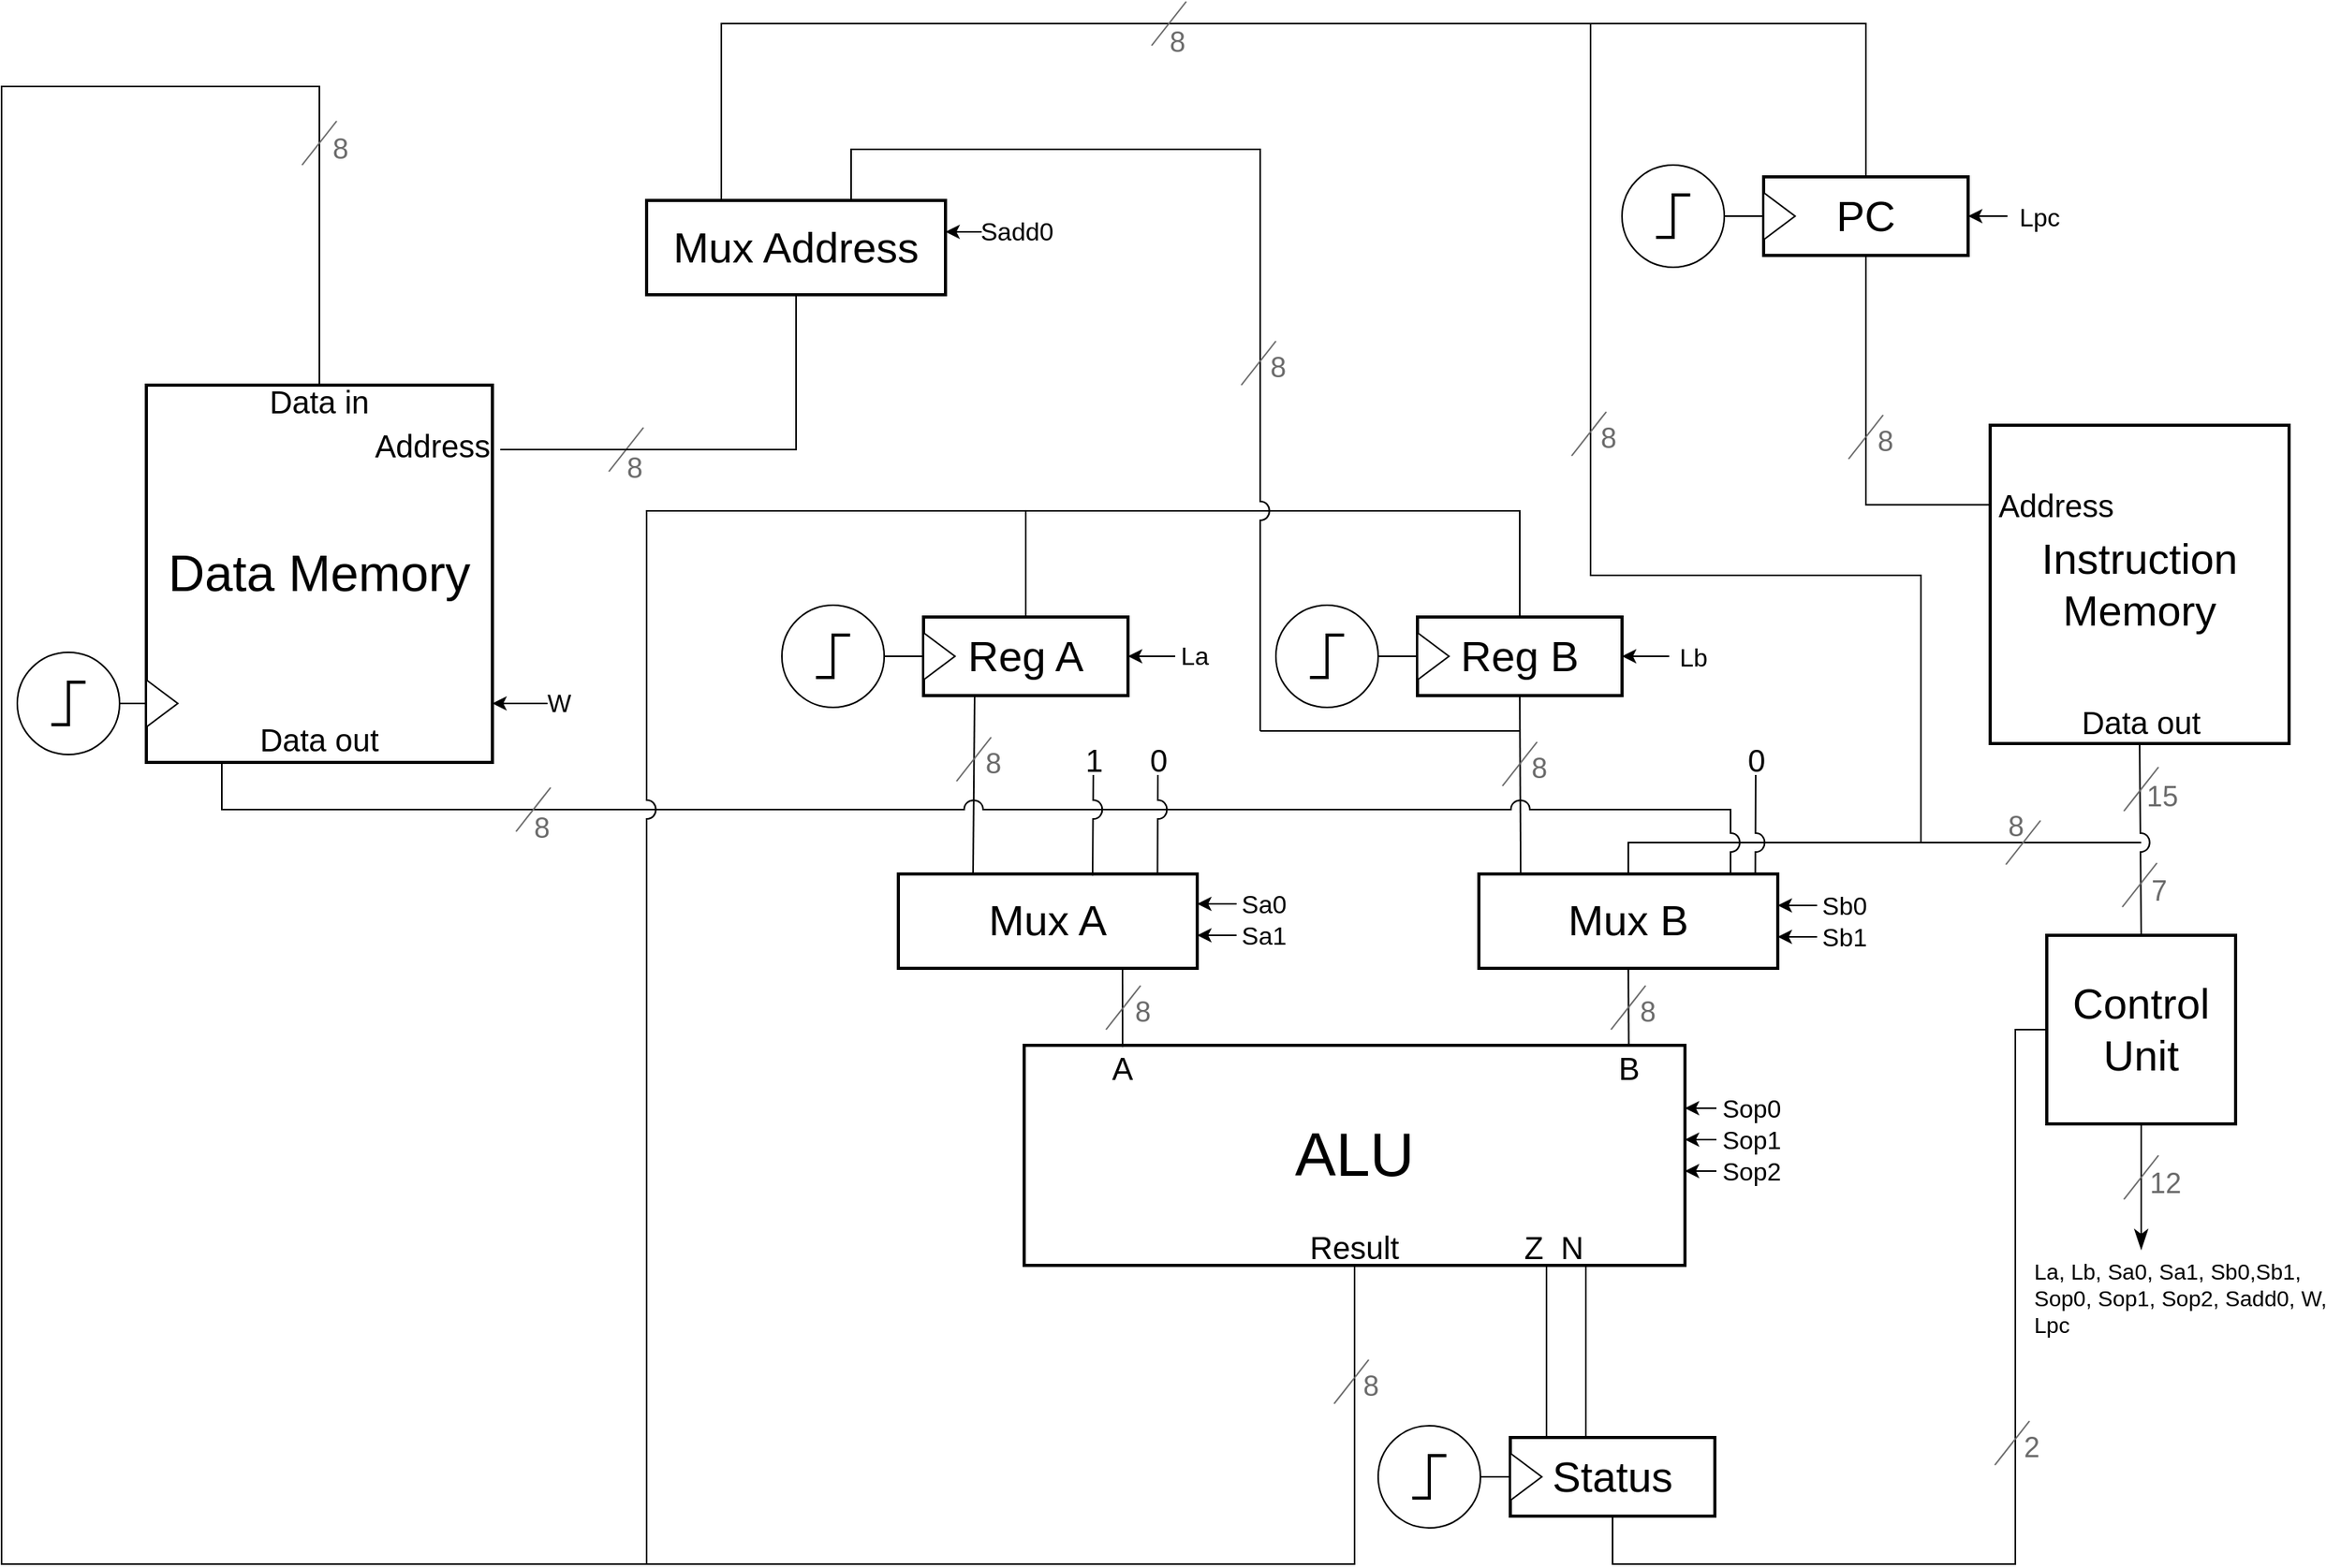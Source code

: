 <mxfile version="12.9.3" type="device" pages="3"><diagram id="STwUrMV1xJDUtkKFvFeN" name="Diagram"><mxGraphModel dx="2210" dy="1743" grid="1" gridSize="10" guides="1" tooltips="1" connect="1" arrows="1" fold="1" page="0" pageScale="1" pageWidth="827" pageHeight="1169" math="0" shadow="0"><root><mxCell id="0"/><mxCell id="1" parent="0"/><mxCell id="tJ183XutLuIyOw40QWk0-61" style="edgeStyle=none;rounded=0;jumpStyle=arc;jumpSize=12;orthogonalLoop=1;jettySize=auto;html=1;exitX=0.25;exitY=1;exitDx=0;exitDy=0;entryX=0.25;entryY=0;entryDx=0;entryDy=0;endArrow=none;endFill=0;endSize=6;strokeWidth=1;" parent="1" source="tJ183XutLuIyOw40QWk0-5" target="tJ183XutLuIyOw40QWk0-10" edge="1"><mxGeometry relative="1" as="geometry"/></mxCell><mxCell id="tJ183XutLuIyOw40QWk0-5" value="&lt;font style=&quot;font-size: 27px&quot;&gt;Reg A&lt;/font&gt;" style="html=1;whiteSpace=wrap;container=1;recursiveResize=0;collapsible=0;strokeWidth=2;aspect=fixed;" parent="1" vertex="1"><mxGeometry x="696" y="237.5" width="130" height="50" as="geometry"/></mxCell><mxCell id="tJ183XutLuIyOw40QWk0-6" value="" style="triangle;html=1;whiteSpace=wrap;aspect=fixed;" parent="tJ183XutLuIyOw40QWk0-5" vertex="1"><mxGeometry y="10" width="20" height="30" as="geometry"/></mxCell><mxCell id="tJ183XutLuIyOw40QWk0-70" style="edgeStyle=none;rounded=0;jumpStyle=arc;jumpSize=12;orthogonalLoop=1;jettySize=auto;html=1;exitX=0.5;exitY=1;exitDx=0;exitDy=0;entryX=0.14;entryY=0.01;entryDx=0;entryDy=0;entryPerimeter=0;endArrow=none;endFill=0;endSize=6;strokeWidth=1;" parent="1" source="tJ183XutLuIyOw40QWk0-7" target="tJ183XutLuIyOw40QWk0-13" edge="1"><mxGeometry relative="1" as="geometry"/></mxCell><mxCell id="_RqkkBZb5Sl1cM7ICOoZ-2" style="edgeStyle=orthogonalEdgeStyle;rounded=0;orthogonalLoop=1;jettySize=auto;html=1;exitX=0.5;exitY=0;exitDx=0;exitDy=0;jumpStyle=arc;jumpSize=12;endArrow=none;endFill=0;" parent="1" edge="1"><mxGeometry relative="1" as="geometry"><mxPoint x="760" y="170" as="targetPoint"/><mxPoint x="1075" y="237.5" as="sourcePoint"/><Array as="points"><mxPoint x="1075" y="170"/></Array></mxGeometry></mxCell><mxCell id="_RqkkBZb5Sl1cM7ICOoZ-71" style="edgeStyle=orthogonalEdgeStyle;rounded=0;jumpStyle=arc;jumpSize=12;orthogonalLoop=1;jettySize=auto;html=1;endArrow=none;endFill=0;" parent="1" edge="1"><mxGeometry relative="1" as="geometry"><mxPoint x="910" y="310" as="targetPoint"/><mxPoint x="1075" y="310" as="sourcePoint"/><Array as="points"><mxPoint x="1075" y="310"/></Array></mxGeometry></mxCell><mxCell id="tJ183XutLuIyOw40QWk0-7" value="&lt;font style=&quot;font-size: 27px&quot;&gt;Reg B&lt;br&gt;&lt;/font&gt;" style="html=1;whiteSpace=wrap;container=1;recursiveResize=0;collapsible=0;strokeWidth=2;aspect=fixed;" parent="1" vertex="1"><mxGeometry x="1010" y="237.5" width="130" height="50" as="geometry"/></mxCell><mxCell id="tJ183XutLuIyOw40QWk0-8" value="" style="triangle;html=1;whiteSpace=wrap;aspect=fixed;" parent="tJ183XutLuIyOw40QWk0-7" vertex="1"><mxGeometry y="10" width="20" height="30" as="geometry"/></mxCell><mxCell id="tJ183XutLuIyOw40QWk0-10" value="&lt;font style=&quot;font-size: 27px&quot;&gt;Mux A&lt;/font&gt;" style="html=1;whiteSpace=wrap;container=1;recursiveResize=0;collapsible=0;strokeWidth=2;" parent="1" vertex="1"><mxGeometry x="680" y="401" width="190" height="60" as="geometry"/></mxCell><mxCell id="tJ183XutLuIyOw40QWk0-79" style="edgeStyle=none;rounded=0;jumpStyle=arc;jumpSize=12;orthogonalLoop=1;jettySize=auto;html=1;exitX=0.5;exitY=1;exitDx=0;exitDy=0;entryX=0.915;entryY=0.012;entryDx=0;entryDy=0;entryPerimeter=0;endArrow=none;endFill=0;endSize=6;strokeWidth=1;fontSize=10;" parent="1" source="tJ183XutLuIyOw40QWk0-13" target="tJ183XutLuIyOw40QWk0-73" edge="1"><mxGeometry relative="1" as="geometry"/></mxCell><mxCell id="_RqkkBZb5Sl1cM7ICOoZ-8" style="edgeStyle=orthogonalEdgeStyle;rounded=0;jumpStyle=arc;jumpSize=12;orthogonalLoop=1;jettySize=auto;html=1;exitX=0.5;exitY=0;exitDx=0;exitDy=0;endArrow=none;endFill=0;" parent="1" source="tJ183XutLuIyOw40QWk0-13" edge="1"><mxGeometry relative="1" as="geometry"><mxPoint x="1470" y="381" as="targetPoint"/><Array as="points"><mxPoint x="1144" y="381"/><mxPoint x="1470" y="381"/></Array></mxGeometry></mxCell><mxCell id="tJ183XutLuIyOw40QWk0-13" value="&lt;font style=&quot;font-size: 27px&quot;&gt;Mux B&lt;br&gt;&lt;/font&gt;" style="html=1;whiteSpace=wrap;container=1;recursiveResize=0;collapsible=0;strokeWidth=2;" parent="1" vertex="1"><mxGeometry x="1049" y="401" width="190" height="60" as="geometry"/></mxCell><mxCell id="tJ183XutLuIyOw40QWk0-15" style="edgeStyle=orthogonalEdgeStyle;rounded=0;orthogonalLoop=1;jettySize=auto;html=1;entryX=0.842;entryY=0.003;entryDx=0;entryDy=0;entryPerimeter=0;jumpStyle=arc;jumpSize=12;endArrow=none;endFill=0;exitX=0.5;exitY=1;exitDx=0;exitDy=0;" parent="1" source="tJ183XutLuIyOw40QWk0-14" target="tJ183XutLuIyOw40QWk0-13" edge="1"><mxGeometry relative="1" as="geometry"><mxPoint x="155" y="431" as="sourcePoint"/><Array as="points"><mxPoint x="250" y="360"/><mxPoint x="1209" y="360"/></Array></mxGeometry></mxCell><mxCell id="tJ183XutLuIyOw40QWk0-14" value="&lt;font style=&quot;font-size: 32px&quot;&gt;Data Memory&lt;br&gt;&lt;/font&gt;" style="html=1;whiteSpace=wrap;container=1;recursiveResize=0;collapsible=0;strokeWidth=2;" parent="1" vertex="1"><mxGeometry x="202" y="90" width="220" height="240" as="geometry"/></mxCell><mxCell id="_RqkkBZb5Sl1cM7ICOoZ-49" value="&lt;font style=&quot;font-size: 20px&quot;&gt;Data out&lt;/font&gt;" style="text;html=1;strokeColor=none;fillColor=none;align=center;verticalAlign=middle;whiteSpace=wrap;rounded=0;" parent="tJ183XutLuIyOw40QWk0-14" vertex="1"><mxGeometry x="60" y="215" width="100" height="20" as="geometry"/></mxCell><mxCell id="_RqkkBZb5Sl1cM7ICOoZ-50" value="&lt;span style=&quot;font-size: 20px&quot;&gt;Address&lt;/span&gt;" style="text;html=1;strokeColor=none;fillColor=none;align=center;verticalAlign=middle;whiteSpace=wrap;rounded=0;" parent="tJ183XutLuIyOw40QWk0-14" vertex="1"><mxGeometry x="140" y="28" width="84" height="20" as="geometry"/></mxCell><mxCell id="_RqkkBZb5Sl1cM7ICOoZ-103" value="&lt;font style=&quot;font-size: 20px&quot;&gt;Data in&lt;/font&gt;" style="text;html=1;strokeColor=none;fillColor=none;align=center;verticalAlign=middle;whiteSpace=wrap;rounded=0;" parent="tJ183XutLuIyOw40QWk0-14" vertex="1"><mxGeometry x="60" width="100" height="20" as="geometry"/></mxCell><mxCell id="tJ183XutLuIyOw40QWk0-19" value="" style="group" parent="1" vertex="1" connectable="0"><mxGeometry x="606" y="230" width="65" height="65" as="geometry"/></mxCell><mxCell id="tJ183XutLuIyOw40QWk0-18" value="" style="verticalLabelPosition=middle;shadow=0;dashed=0;align=center;html=1;verticalAlign=middle;strokeWidth=1;shape=ellipse;fontSize=50;fontStyle=1;perimeter=ellipsePerimeter;" parent="tJ183XutLuIyOw40QWk0-19" vertex="1"><mxGeometry width="65" height="65" as="geometry"/></mxCell><mxCell id="tJ183XutLuIyOw40QWk0-16" value="" style="pointerEvents=1;verticalLabelPosition=bottom;shadow=0;dashed=0;align=center;html=1;verticalAlign=top;shape=mxgraph.electrical.waveforms.step_1;strokeWidth=2;" parent="tJ183XutLuIyOw40QWk0-19" vertex="1"><mxGeometry x="21.667" y="18.958" width="21.667" height="27.083" as="geometry"/></mxCell><mxCell id="tJ183XutLuIyOw40QWk0-23" style="rounded=0;jumpStyle=arc;jumpSize=16;orthogonalLoop=1;jettySize=auto;html=1;exitX=1;exitY=0.5;exitDx=0;exitDy=0;entryX=0;entryY=0.5;entryDx=0;entryDy=0;strokeColor=#000000;endFill=0;anchorPointDirection=0;strokeWidth=1;snapToPoint=0;elbow=vertical;endArrow=none;startArrow=none;startFill=0;" parent="1" source="tJ183XutLuIyOw40QWk0-18" target="tJ183XutLuIyOw40QWk0-6" edge="1"><mxGeometry relative="1" as="geometry"/></mxCell><mxCell id="tJ183XutLuIyOw40QWk0-63" value="" style="edgeStyle=none;rounded=0;jumpStyle=arc;jumpSize=12;orthogonalLoop=1;jettySize=auto;html=1;endArrow=none;endFill=0;endSize=6;strokeWidth=1;entryX=0.65;entryY=0.019;entryDx=0;entryDy=0;entryPerimeter=0;" parent="1" source="tJ183XutLuIyOw40QWk0-25" target="tJ183XutLuIyOw40QWk0-10" edge="1"><mxGeometry relative="1" as="geometry"><mxPoint x="805" y="410" as="targetPoint"/></mxGeometry></mxCell><mxCell id="tJ183XutLuIyOw40QWk0-25" value="&lt;font style=&quot;font-size: 20px&quot;&gt;&lt;span&gt;1&lt;/span&gt;&lt;/font&gt;" style="text;html=1;align=center;verticalAlign=middle;resizable=0;points=[];autosize=1;" parent="1" vertex="1"><mxGeometry x="789" y="318" width="30" height="20" as="geometry"/></mxCell><mxCell id="tJ183XutLuIyOw40QWk0-65" value="" style="edgeStyle=none;rounded=0;jumpStyle=arc;jumpSize=12;orthogonalLoop=1;jettySize=auto;html=1;endArrow=none;endFill=0;endSize=6;strokeWidth=1;entryX=0.867;entryY=0.008;entryDx=0;entryDy=0;entryPerimeter=0;" parent="1" source="tJ183XutLuIyOw40QWk0-26" target="tJ183XutLuIyOw40QWk0-10" edge="1"><mxGeometry relative="1" as="geometry"><mxPoint x="845" y="410" as="targetPoint"/></mxGeometry></mxCell><mxCell id="tJ183XutLuIyOw40QWk0-26" value="&lt;font style=&quot;font-size: 20px&quot;&gt;&lt;span&gt;0&lt;br&gt;&lt;/span&gt;&lt;/font&gt;" style="text;html=1;align=center;verticalAlign=middle;resizable=0;points=[];autosize=1;" parent="1" vertex="1"><mxGeometry x="830" y="318" width="30" height="20" as="geometry"/></mxCell><mxCell id="tJ183XutLuIyOw40QWk0-43" value="" style="edgeStyle=none;rounded=0;jumpStyle=arc;jumpSize=16;orthogonalLoop=1;jettySize=auto;html=1;startArrow=none;startFill=0;endArrow=classic;endFill=1;strokeColor=#000000;strokeWidth=1;" parent="1" source="tJ183XutLuIyOw40QWk0-33" target="tJ183XutLuIyOw40QWk0-5" edge="1"><mxGeometry relative="1" as="geometry"/></mxCell><mxCell id="tJ183XutLuIyOw40QWk0-33" value="&lt;font size=&quot;1&quot;&gt;&lt;span style=&quot;font-size: 16px&quot;&gt;La&lt;/span&gt;&lt;/font&gt;" style="text;html=1;align=center;verticalAlign=middle;resizable=0;points=[];autosize=1;spacing=0;spacingLeft=-7;spacingTop=-1;" parent="1" vertex="1"><mxGeometry x="856" y="252.5" width="30" height="20" as="geometry"/></mxCell><mxCell id="tJ183XutLuIyOw40QWk0-35" value="" style="group" parent="1" vertex="1" connectable="0"><mxGeometry x="920" y="230" width="65" height="65" as="geometry"/></mxCell><mxCell id="tJ183XutLuIyOw40QWk0-36" value="" style="verticalLabelPosition=middle;shadow=0;dashed=0;align=center;html=1;verticalAlign=middle;strokeWidth=1;shape=ellipse;fontSize=50;fontStyle=1;perimeter=ellipsePerimeter;" parent="tJ183XutLuIyOw40QWk0-35" vertex="1"><mxGeometry width="65" height="65" as="geometry"/></mxCell><mxCell id="tJ183XutLuIyOw40QWk0-37" value="" style="pointerEvents=1;verticalLabelPosition=bottom;shadow=0;dashed=0;align=center;html=1;verticalAlign=top;shape=mxgraph.electrical.waveforms.step_1;strokeWidth=2;" parent="tJ183XutLuIyOw40QWk0-35" vertex="1"><mxGeometry x="21.667" y="18.958" width="21.667" height="27.083" as="geometry"/></mxCell><mxCell id="tJ183XutLuIyOw40QWk0-38" style="rounded=0;jumpStyle=arc;jumpSize=16;orthogonalLoop=1;jettySize=auto;html=1;exitX=1;exitY=0.5;exitDx=0;exitDy=0;strokeColor=#000000;endFill=0;anchorPointDirection=0;strokeWidth=1;snapToPoint=0;elbow=vertical;endArrow=none;startArrow=none;startFill=0;entryX=0;entryY=0.5;entryDx=0;entryDy=0;" parent="1" source="tJ183XutLuIyOw40QWk0-36" target="tJ183XutLuIyOw40QWk0-8" edge="1"><mxGeometry relative="1" as="geometry"><mxPoint x="1010" y="260.5" as="targetPoint"/></mxGeometry></mxCell><mxCell id="tJ183XutLuIyOw40QWk0-44" value="" style="edgeStyle=none;rounded=0;jumpStyle=arc;jumpSize=16;orthogonalLoop=1;jettySize=auto;html=1;startArrow=none;startFill=0;endArrow=classic;endFill=1;strokeColor=#000000;strokeWidth=1;" parent="1" source="tJ183XutLuIyOw40QWk0-45" edge="1"><mxGeometry relative="1" as="geometry"><mxPoint x="1140" y="262.5" as="targetPoint"/></mxGeometry></mxCell><mxCell id="tJ183XutLuIyOw40QWk0-45" value="&lt;font size=&quot;1&quot;&gt;&lt;span style=&quot;font-size: 16px&quot;&gt;Lb&lt;/span&gt;&lt;/font&gt;" style="text;html=1;align=center;verticalAlign=middle;resizable=0;points=[];autosize=1;" parent="1" vertex="1"><mxGeometry x="1170" y="252.5" width="30" height="20" as="geometry"/></mxCell><mxCell id="tJ183XutLuIyOw40QWk0-53" value="" style="verticalLabelPosition=bottom;shadow=0;dashed=0;align=center;html=1;verticalAlign=top;shape=mxgraph.electrical.transmission.bus_width;pointerEvents=1;strokeColor=#6B6B6B;strokeWidth=1;connectable=0;allowArrows=1;movableLabel=1;" parent="1" vertex="1"><mxGeometry x="717" y="314" width="22" height="28" as="geometry"><mxPoint x="21" y="-32" as="offset"/></mxGeometry></mxCell><mxCell id="tJ183XutLuIyOw40QWk0-55" value="&lt;font style=&quot;font-size: 18px&quot; color=&quot;#6b6b6b&quot;&gt;8&lt;/font&gt;" style="text;html=1;resizable=0;autosize=1;align=center;verticalAlign=middle;points=[];fillColor=none;strokeColor=none;rounded=0;" parent="1" vertex="1"><mxGeometry x="725" y="321" width="30" height="20" as="geometry"/></mxCell><mxCell id="tJ183XutLuIyOw40QWk0-66" value="" style="edgeStyle=none;rounded=0;jumpStyle=arc;jumpSize=16;orthogonalLoop=1;jettySize=auto;html=1;startArrow=none;startFill=0;endArrow=classic;endFill=1;strokeColor=#000000;strokeWidth=1;" parent="1" source="tJ183XutLuIyOw40QWk0-67" edge="1"><mxGeometry relative="1" as="geometry"><mxPoint x="870" y="420" as="targetPoint"/></mxGeometry></mxCell><mxCell id="tJ183XutLuIyOw40QWk0-67" value="&lt;font size=&quot;1&quot;&gt;&lt;span style=&quot;font-size: 16px&quot;&gt;Sa0&lt;br&gt;&lt;/span&gt;&lt;/font&gt;" style="text;html=1;align=center;verticalAlign=middle;resizable=0;points=[];autosize=1;spacing=0;spacingLeft=-7;spacingTop=-1;" parent="1" vertex="1"><mxGeometry x="895" y="410" width="40" height="20" as="geometry"/></mxCell><mxCell id="tJ183XutLuIyOw40QWk0-68" value="" style="edgeStyle=none;rounded=0;jumpStyle=arc;jumpSize=16;orthogonalLoop=1;jettySize=auto;html=1;startArrow=none;startFill=0;endArrow=classic;endFill=1;strokeColor=#000000;strokeWidth=1;" parent="1" source="tJ183XutLuIyOw40QWk0-69" edge="1"><mxGeometry relative="1" as="geometry"><mxPoint x="870" y="440" as="targetPoint"/></mxGeometry></mxCell><mxCell id="tJ183XutLuIyOw40QWk0-69" value="&lt;font size=&quot;1&quot;&gt;&lt;span style=&quot;font-size: 16px&quot;&gt;Sa1&lt;br&gt;&lt;/span&gt;&lt;/font&gt;" style="text;html=1;align=center;verticalAlign=middle;resizable=0;points=[];autosize=1;spacing=0;spacingLeft=-7;spacingTop=-1;" parent="1" vertex="1"><mxGeometry x="895" y="430" width="40" height="20" as="geometry"/></mxCell><mxCell id="tJ183XutLuIyOw40QWk0-71" value="" style="verticalLabelPosition=bottom;shadow=0;dashed=0;align=center;html=1;verticalAlign=top;shape=mxgraph.electrical.transmission.bus_width;pointerEvents=1;strokeColor=#6B6B6B;strokeWidth=1;connectable=0;allowArrows=1;movableLabel=1;" parent="1" vertex="1"><mxGeometry x="1064" y="317" width="22" height="28" as="geometry"><mxPoint x="21" y="-32" as="offset"/></mxGeometry></mxCell><mxCell id="tJ183XutLuIyOw40QWk0-72" value="&lt;font style=&quot;font-size: 18px&quot; color=&quot;#6b6b6b&quot;&gt;8&lt;/font&gt;" style="text;html=1;resizable=0;autosize=1;align=center;verticalAlign=middle;points=[];fillColor=none;strokeColor=none;rounded=0;" parent="1" vertex="1"><mxGeometry x="1072" y="324" width="30" height="20" as="geometry"/></mxCell><mxCell id="tJ183XutLuIyOw40QWk0-118" style="edgeStyle=orthogonalEdgeStyle;rounded=0;jumpStyle=arc;jumpSize=12;orthogonalLoop=1;jettySize=auto;html=1;exitX=0.5;exitY=1;exitDx=0;exitDy=0;endArrow=none;endFill=0;endSize=12;strokeColor=#000000;strokeWidth=1;fontSize=10;entryX=0.5;entryY=0;entryDx=0;entryDy=0;" parent="1" source="tJ183XutLuIyOw40QWk0-73" target="tJ183XutLuIyOw40QWk0-5" edge="1"><mxGeometry relative="1" as="geometry"><mxPoint x="760" y="200" as="targetPoint"/><Array as="points"><mxPoint x="970" y="840"/><mxPoint x="520" y="840"/><mxPoint x="520" y="170"/><mxPoint x="761" y="170"/></Array></mxGeometry></mxCell><mxCell id="tJ183XutLuIyOw40QWk0-73" value="&lt;font style=&quot;font-size: 39px&quot;&gt;ALU&lt;br&gt;&lt;/font&gt;" style="html=1;whiteSpace=wrap;container=1;recursiveResize=0;collapsible=0;strokeWidth=2;" parent="1" vertex="1"><mxGeometry x="760" y="510" width="420" height="140" as="geometry"/></mxCell><mxCell id="tJ183XutLuIyOw40QWk0-74" value="&lt;font style=&quot;font-size: 20px&quot;&gt;A&lt;/font&gt;" style="text;html=1;align=center;verticalAlign=middle;resizable=0;points=[];autosize=1;fontSize=11;" parent="tJ183XutLuIyOw40QWk0-73" vertex="1"><mxGeometry x="47" y="4" width="30" height="20" as="geometry"/></mxCell><mxCell id="tJ183XutLuIyOw40QWk0-80" value="&lt;font style=&quot;font-size: 20px&quot;&gt;B&lt;/font&gt;" style="text;html=1;align=center;verticalAlign=middle;resizable=0;points=[];autosize=1;fontSize=11;" parent="tJ183XutLuIyOw40QWk0-73" vertex="1"><mxGeometry x="369" y="4" width="30" height="20" as="geometry"/></mxCell><mxCell id="tJ183XutLuIyOw40QWk0-95" value="&lt;font style=&quot;font-size: 20px&quot;&gt;Z&amp;nbsp; N&amp;nbsp;&lt;br&gt;&lt;/font&gt;" style="text;html=1;align=center;verticalAlign=middle;resizable=0;points=[];autosize=1;fontSize=11;" parent="tJ183XutLuIyOw40QWk0-73" vertex="1"><mxGeometry x="309" y="118" width="60" height="20" as="geometry"/></mxCell><mxCell id="_RqkkBZb5Sl1cM7ICOoZ-106" value="&lt;span style=&quot;font-size: 20px&quot;&gt;Result&lt;/span&gt;" style="text;html=1;strokeColor=none;fillColor=none;align=center;verticalAlign=middle;whiteSpace=wrap;rounded=0;" parent="tJ183XutLuIyOw40QWk0-73" vertex="1"><mxGeometry x="160" y="118" width="100" height="20" as="geometry"/></mxCell><mxCell id="tJ183XutLuIyOw40QWk0-78" value="" style="endArrow=none;html=1;strokeWidth=1;fontSize=11;exitX=0.75;exitY=1;exitDx=0;exitDy=0;entryX=0.149;entryY=0.008;entryDx=0;entryDy=0;entryPerimeter=0;jumpStyle=arc;jumpSize=12;" parent="1" source="tJ183XutLuIyOw40QWk0-10" target="tJ183XutLuIyOw40QWk0-73" edge="1"><mxGeometry width="100" relative="1" as="geometry"><mxPoint x="930" y="590" as="sourcePoint"/><mxPoint x="800" y="500" as="targetPoint"/></mxGeometry></mxCell><mxCell id="tJ183XutLuIyOw40QWk0-81" value="" style="edgeStyle=none;rounded=0;jumpStyle=arc;jumpSize=16;orthogonalLoop=1;jettySize=auto;html=1;startArrow=none;startFill=0;endArrow=classic;endFill=1;strokeColor=#000000;strokeWidth=1;" parent="1" source="tJ183XutLuIyOw40QWk0-82" edge="1"><mxGeometry relative="1" as="geometry"><mxPoint x="1239" y="421" as="targetPoint"/></mxGeometry></mxCell><mxCell id="tJ183XutLuIyOw40QWk0-82" value="&lt;font size=&quot;1&quot;&gt;&lt;span style=&quot;font-size: 16px&quot;&gt;Sb0&lt;br&gt;&lt;/span&gt;&lt;/font&gt;" style="text;html=1;align=center;verticalAlign=middle;resizable=0;points=[];autosize=1;spacing=0;spacingLeft=-7;spacingTop=-1;" parent="1" vertex="1"><mxGeometry x="1264" y="411" width="40" height="20" as="geometry"/></mxCell><mxCell id="tJ183XutLuIyOw40QWk0-83" value="" style="edgeStyle=none;rounded=0;jumpStyle=arc;jumpSize=16;orthogonalLoop=1;jettySize=auto;html=1;startArrow=none;startFill=0;endArrow=classic;endFill=1;strokeColor=#000000;strokeWidth=1;" parent="1" source="tJ183XutLuIyOw40QWk0-84" edge="1"><mxGeometry relative="1" as="geometry"><mxPoint x="1239" y="441" as="targetPoint"/></mxGeometry></mxCell><mxCell id="tJ183XutLuIyOw40QWk0-84" value="&lt;font size=&quot;1&quot;&gt;&lt;span style=&quot;font-size: 16px&quot;&gt;Sb1&lt;br&gt;&lt;/span&gt;&lt;/font&gt;" style="text;html=1;align=center;verticalAlign=middle;resizable=0;points=[];autosize=1;spacing=0;spacingLeft=-7;spacingTop=-1;" parent="1" vertex="1"><mxGeometry x="1264" y="431" width="40" height="20" as="geometry"/></mxCell><mxCell id="tJ183XutLuIyOw40QWk0-85" value="" style="verticalLabelPosition=bottom;shadow=0;dashed=0;align=center;html=1;verticalAlign=top;shape=mxgraph.electrical.transmission.bus_width;pointerEvents=1;strokeColor=#6B6B6B;strokeWidth=1;connectable=0;allowArrows=1;movableLabel=1;" parent="1" vertex="1"><mxGeometry x="1133" y="472" width="22" height="28" as="geometry"><mxPoint x="21" y="-32" as="offset"/></mxGeometry></mxCell><mxCell id="tJ183XutLuIyOw40QWk0-86" value="&lt;font style=&quot;font-size: 18px&quot; color=&quot;#6b6b6b&quot;&gt;8&lt;/font&gt;" style="text;html=1;resizable=0;autosize=1;align=center;verticalAlign=middle;points=[];fillColor=none;strokeColor=none;rounded=0;" parent="1" vertex="1"><mxGeometry x="1141" y="479" width="30" height="20" as="geometry"/></mxCell><mxCell id="tJ183XutLuIyOw40QWk0-87" value="" style="verticalLabelPosition=bottom;shadow=0;dashed=0;align=center;html=1;verticalAlign=top;shape=mxgraph.electrical.transmission.bus_width;pointerEvents=1;strokeColor=#6B6B6B;strokeWidth=1;connectable=0;allowArrows=1;movableLabel=1;" parent="1" vertex="1"><mxGeometry x="812" y="472" width="22" height="28" as="geometry"><mxPoint x="21" y="-32" as="offset"/></mxGeometry></mxCell><mxCell id="tJ183XutLuIyOw40QWk0-88" value="&lt;font style=&quot;font-size: 18px&quot; color=&quot;#6b6b6b&quot;&gt;8&lt;/font&gt;" style="text;html=1;resizable=0;autosize=1;align=center;verticalAlign=middle;points=[];fillColor=none;strokeColor=none;rounded=0;" parent="1" vertex="1"><mxGeometry x="820" y="479" width="30" height="20" as="geometry"/></mxCell><mxCell id="tJ183XutLuIyOw40QWk0-89" value="" style="edgeStyle=none;rounded=0;jumpStyle=arc;jumpSize=16;orthogonalLoop=1;jettySize=auto;html=1;startArrow=none;startFill=0;endArrow=classic;endFill=1;strokeColor=#000000;strokeWidth=1;" parent="1" source="tJ183XutLuIyOw40QWk0-90" edge="1"><mxGeometry relative="1" as="geometry"><mxPoint x="1180.0" y="550" as="targetPoint"/></mxGeometry></mxCell><mxCell id="tJ183XutLuIyOw40QWk0-90" value="&lt;font size=&quot;1&quot;&gt;&lt;span style=&quot;font-size: 16px&quot;&gt;Sop0&lt;/span&gt;&lt;/font&gt;" style="text;html=1;align=center;verticalAlign=middle;resizable=0;points=[];autosize=1;spacing=0;spacingLeft=-7;spacingTop=-1;" parent="1" vertex="1"><mxGeometry x="1200" y="540" width="50" height="20" as="geometry"/></mxCell><mxCell id="tJ183XutLuIyOw40QWk0-91" value="" style="edgeStyle=none;rounded=0;jumpStyle=arc;jumpSize=16;orthogonalLoop=1;jettySize=auto;html=1;startArrow=none;startFill=0;endArrow=classic;endFill=1;strokeColor=#000000;strokeWidth=1;" parent="1" source="tJ183XutLuIyOw40QWk0-92" edge="1"><mxGeometry relative="1" as="geometry"><mxPoint x="1180.0" y="570" as="targetPoint"/></mxGeometry></mxCell><mxCell id="tJ183XutLuIyOw40QWk0-92" value="&lt;font size=&quot;1&quot;&gt;&lt;span style=&quot;font-size: 16px&quot;&gt;Sop1&lt;/span&gt;&lt;/font&gt;" style="text;html=1;align=center;verticalAlign=middle;resizable=0;points=[];autosize=1;spacing=0;spacingLeft=-7;spacingTop=-1;" parent="1" vertex="1"><mxGeometry x="1200" y="560" width="50" height="20" as="geometry"/></mxCell><mxCell id="tJ183XutLuIyOw40QWk0-93" value="" style="edgeStyle=none;rounded=0;jumpStyle=arc;jumpSize=16;orthogonalLoop=1;jettySize=auto;html=1;startArrow=none;startFill=0;endArrow=classic;endFill=1;strokeColor=#000000;strokeWidth=1;" parent="1" source="tJ183XutLuIyOw40QWk0-94" edge="1"><mxGeometry relative="1" as="geometry"><mxPoint x="1180.0" y="590" as="targetPoint"/></mxGeometry></mxCell><mxCell id="tJ183XutLuIyOw40QWk0-94" value="&lt;font size=&quot;1&quot;&gt;&lt;span style=&quot;font-size: 16px&quot;&gt;Sop2&lt;/span&gt;&lt;/font&gt;" style="text;html=1;align=center;verticalAlign=middle;resizable=0;points=[];autosize=1;spacing=0;spacingLeft=-7;spacingTop=-1;" parent="1" vertex="1"><mxGeometry x="1200" y="580" width="50" height="20" as="geometry"/></mxCell><mxCell id="tJ183XutLuIyOw40QWk0-110" style="edgeStyle=orthogonalEdgeStyle;rounded=0;jumpStyle=arc;jumpSize=12;orthogonalLoop=1;jettySize=auto;html=1;exitX=0.5;exitY=1;exitDx=0;exitDy=0;entryX=0;entryY=0.5;entryDx=0;entryDy=0;endArrow=none;endFill=0;endSize=6;strokeColor=#000000;strokeWidth=1;fontSize=10;" parent="1" source="tJ183XutLuIyOw40QWk0-96" target="tJ183XutLuIyOw40QWk0-109" edge="1"><mxGeometry relative="1" as="geometry"><Array as="points"><mxPoint x="1134" y="840"/><mxPoint x="1390" y="840"/><mxPoint x="1390" y="500"/></Array></mxGeometry></mxCell><mxCell id="tJ183XutLuIyOw40QWk0-96" value="&lt;font style=&quot;font-size: 27px&quot;&gt;Status&lt;br&gt;&lt;/font&gt;" style="html=1;whiteSpace=wrap;container=1;recursiveResize=0;collapsible=0;strokeWidth=2;aspect=fixed;" parent="1" vertex="1"><mxGeometry x="1069" y="759.5" width="130" height="50" as="geometry"/></mxCell><mxCell id="tJ183XutLuIyOw40QWk0-97" value="" style="triangle;html=1;whiteSpace=wrap;aspect=fixed;" parent="tJ183XutLuIyOw40QWk0-96" vertex="1"><mxGeometry y="10" width="20" height="30" as="geometry"/></mxCell><mxCell id="tJ183XutLuIyOw40QWk0-98" value="" style="group" parent="1" vertex="1" connectable="0"><mxGeometry x="985" y="752" width="65" height="65" as="geometry"/></mxCell><mxCell id="tJ183XutLuIyOw40QWk0-99" value="" style="verticalLabelPosition=middle;shadow=0;dashed=0;align=center;html=1;verticalAlign=middle;strokeWidth=1;shape=ellipse;fontSize=50;fontStyle=1;perimeter=ellipsePerimeter;" parent="tJ183XutLuIyOw40QWk0-98" vertex="1"><mxGeometry width="65" height="65" as="geometry"/></mxCell><mxCell id="tJ183XutLuIyOw40QWk0-100" value="" style="pointerEvents=1;verticalLabelPosition=bottom;shadow=0;dashed=0;align=center;html=1;verticalAlign=top;shape=mxgraph.electrical.waveforms.step_1;strokeWidth=2;" parent="tJ183XutLuIyOw40QWk0-98" vertex="1"><mxGeometry x="21.667" y="18.958" width="21.667" height="27.083" as="geometry"/></mxCell><mxCell id="tJ183XutLuIyOw40QWk0-101" style="rounded=0;jumpStyle=arc;jumpSize=16;orthogonalLoop=1;jettySize=auto;html=1;exitX=1;exitY=0.5;exitDx=0;exitDy=0;strokeColor=#000000;endFill=0;anchorPointDirection=0;strokeWidth=1;snapToPoint=0;elbow=vertical;endArrow=none;startArrow=none;startFill=0;entryX=0;entryY=0.5;entryDx=0;entryDy=0;" parent="1" source="tJ183XutLuIyOw40QWk0-99" target="tJ183XutLuIyOw40QWk0-97" edge="1"><mxGeometry relative="1" as="geometry"><mxPoint x="1075" y="782.5" as="targetPoint"/></mxGeometry></mxCell><mxCell id="tJ183XutLuIyOw40QWk0-105" value="" style="endArrow=none;html=1;strokeWidth=1;fontSize=10;" parent="1" edge="1"><mxGeometry width="100" relative="1" as="geometry"><mxPoint x="1092" y="650" as="sourcePoint"/><mxPoint x="1092" y="760" as="targetPoint"/></mxGeometry></mxCell><mxCell id="tJ183XutLuIyOw40QWk0-106" value="" style="endArrow=none;html=1;strokeWidth=1;fontSize=10;" parent="1" edge="1"><mxGeometry width="100" relative="1" as="geometry"><mxPoint x="1117" y="650" as="sourcePoint"/><mxPoint x="1117" y="760" as="targetPoint"/></mxGeometry></mxCell><mxCell id="tJ183XutLuIyOw40QWk0-109" value="&lt;font style=&quot;font-size: 27px&quot;&gt;Control Unit&lt;br&gt;&lt;/font&gt;" style="html=1;whiteSpace=wrap;container=1;recursiveResize=0;collapsible=0;strokeWidth=2;" parent="1" vertex="1"><mxGeometry x="1410" y="440" width="120" height="120" as="geometry"/></mxCell><mxCell id="tJ183XutLuIyOw40QWk0-111" value="" style="verticalLabelPosition=bottom;shadow=0;dashed=0;align=center;html=1;verticalAlign=top;shape=mxgraph.electrical.transmission.bus_width;pointerEvents=1;strokeColor=#6B6B6B;strokeWidth=1;connectable=0;allowArrows=1;movableLabel=1;" parent="1" vertex="1"><mxGeometry x="1377" y="749" width="22" height="28" as="geometry"><mxPoint x="21" y="-32" as="offset"/></mxGeometry></mxCell><mxCell id="tJ183XutLuIyOw40QWk0-112" value="&lt;font style=&quot;font-size: 18px&quot; color=&quot;#6b6b6b&quot;&gt;2&lt;/font&gt;" style="text;html=1;resizable=0;autosize=1;align=center;verticalAlign=middle;points=[];fillColor=none;strokeColor=none;rounded=0;" parent="1" vertex="1"><mxGeometry x="1385" y="756" width="30" height="20" as="geometry"/></mxCell><mxCell id="tJ183XutLuIyOw40QWk0-113" value="" style="endArrow=classicThin;html=1;strokeWidth=1;endSize=10;fontSize=10;exitX=0.5;exitY=1;exitDx=0;exitDy=0;" parent="1" source="tJ183XutLuIyOw40QWk0-109" edge="1"><mxGeometry width="100" relative="1" as="geometry"><mxPoint x="1400" y="600" as="sourcePoint"/><mxPoint x="1470" y="640" as="targetPoint"/></mxGeometry></mxCell><mxCell id="tJ183XutLuIyOw40QWk0-115" value="&lt;font style=&quot;font-size: 14px&quot;&gt;La, Lb, Sa0, Sa1, Sb0,Sb1, Sop0, Sop1, Sop2, Sadd0, W, Lpc&lt;br&gt;&lt;br&gt;&lt;/font&gt;" style="text;html=1;strokeColor=none;fillColor=none;align=left;verticalAlign=middle;whiteSpace=wrap;rounded=0;fontSize=10;" parent="1" vertex="1"><mxGeometry x="1400" y="627" width="196" height="103" as="geometry"/></mxCell><mxCell id="tJ183XutLuIyOw40QWk0-116" value="" style="verticalLabelPosition=bottom;shadow=0;dashed=0;align=center;html=1;verticalAlign=top;shape=mxgraph.electrical.transmission.bus_width;pointerEvents=1;strokeColor=#6B6B6B;strokeWidth=1;connectable=0;allowArrows=1;movableLabel=1;" parent="1" vertex="1"><mxGeometry x="1459" y="580" width="22" height="28" as="geometry"><mxPoint x="21" y="-32" as="offset"/></mxGeometry></mxCell><mxCell id="tJ183XutLuIyOw40QWk0-117" value="&lt;font style=&quot;font-size: 18px&quot; color=&quot;#6b6b6b&quot;&gt;12&lt;/font&gt;" style="text;html=1;resizable=0;autosize=1;align=center;verticalAlign=middle;points=[];fillColor=none;strokeColor=none;rounded=0;" parent="1" vertex="1"><mxGeometry x="1465" y="588" width="40" height="20" as="geometry"/></mxCell><mxCell id="tJ183XutLuIyOw40QWk0-119" value="" style="verticalLabelPosition=bottom;shadow=0;dashed=0;align=center;html=1;verticalAlign=top;shape=mxgraph.electrical.transmission.bus_width;pointerEvents=1;strokeColor=#6B6B6B;strokeWidth=1;connectable=0;allowArrows=1;movableLabel=1;" parent="1" vertex="1"><mxGeometry x="957" y="710" width="22" height="28" as="geometry"><mxPoint x="21" y="-32" as="offset"/></mxGeometry></mxCell><mxCell id="tJ183XutLuIyOw40QWk0-120" value="&lt;font style=&quot;font-size: 18px&quot; color=&quot;#6b6b6b&quot;&gt;8&lt;/font&gt;" style="text;html=1;resizable=0;autosize=1;align=center;verticalAlign=middle;points=[];fillColor=none;strokeColor=none;rounded=0;" parent="1" vertex="1"><mxGeometry x="965" y="717" width="30" height="20" as="geometry"/></mxCell><mxCell id="_RqkkBZb5Sl1cM7ICOoZ-3" value="" style="edgeStyle=none;rounded=0;jumpStyle=arc;jumpSize=12;orthogonalLoop=1;jettySize=auto;html=1;endArrow=none;endFill=0;endSize=6;strokeWidth=1;entryX=0.867;entryY=0.008;entryDx=0;entryDy=0;entryPerimeter=0;" parent="1" source="_RqkkBZb5Sl1cM7ICOoZ-4" edge="1"><mxGeometry relative="1" as="geometry"><mxPoint x="1224.73" y="401.48" as="targetPoint"/></mxGeometry></mxCell><mxCell id="_RqkkBZb5Sl1cM7ICOoZ-4" value="&lt;font style=&quot;font-size: 20px&quot;&gt;&lt;span&gt;0&lt;br&gt;&lt;/span&gt;&lt;/font&gt;" style="text;html=1;align=center;verticalAlign=middle;resizable=0;points=[];autosize=1;" parent="1" vertex="1"><mxGeometry x="1210" y="318" width="30" height="20" as="geometry"/></mxCell><mxCell id="_RqkkBZb5Sl1cM7ICOoZ-6" style="edgeStyle=orthogonalEdgeStyle;rounded=0;jumpStyle=arc;jumpSize=12;orthogonalLoop=1;jettySize=auto;html=1;exitX=0.5;exitY=1;exitDx=0;exitDy=0;entryX=0.5;entryY=0;entryDx=0;entryDy=0;endArrow=none;endFill=0;" parent="1" source="_RqkkBZb5Sl1cM7ICOoZ-5" target="tJ183XutLuIyOw40QWk0-109" edge="1"><mxGeometry relative="1" as="geometry"/></mxCell><mxCell id="_RqkkBZb5Sl1cM7ICOoZ-5" value="&lt;font style=&quot;font-size: 27px&quot;&gt;Instruction Memory&lt;br&gt;&lt;/font&gt;" style="html=1;whiteSpace=wrap;container=1;recursiveResize=0;collapsible=0;strokeWidth=2;" parent="1" vertex="1"><mxGeometry x="1374" y="115.5" width="190" height="202.5" as="geometry"/></mxCell><mxCell id="_RqkkBZb5Sl1cM7ICOoZ-15" value="&lt;font style=&quot;font-size: 20px&quot;&gt;Data out&lt;/font&gt;" style="text;html=1;strokeColor=none;fillColor=none;align=center;verticalAlign=middle;whiteSpace=wrap;rounded=0;" parent="_RqkkBZb5Sl1cM7ICOoZ-5" vertex="1"><mxGeometry x="46" y="178.5" width="100" height="20" as="geometry"/></mxCell><mxCell id="_RqkkBZb5Sl1cM7ICOoZ-25" value="&lt;span style=&quot;font-size: 20px&quot;&gt;Address&lt;/span&gt;" style="text;html=1;strokeColor=none;fillColor=none;align=center;verticalAlign=middle;whiteSpace=wrap;rounded=0;" parent="_RqkkBZb5Sl1cM7ICOoZ-5" vertex="1"><mxGeometry x="-8" y="40.5" width="100" height="20" as="geometry"/></mxCell><mxCell id="_RqkkBZb5Sl1cM7ICOoZ-9" value="" style="verticalLabelPosition=bottom;shadow=0;dashed=0;align=center;html=1;verticalAlign=top;shape=mxgraph.electrical.transmission.bus_width;pointerEvents=1;strokeColor=#6B6B6B;strokeWidth=1;connectable=0;allowArrows=1;movableLabel=1;" parent="1" vertex="1"><mxGeometry x="1384" y="367" width="22" height="28" as="geometry"><mxPoint x="21" y="-32" as="offset"/></mxGeometry></mxCell><mxCell id="_RqkkBZb5Sl1cM7ICOoZ-10" value="&lt;font style=&quot;font-size: 18px&quot; color=&quot;#6b6b6b&quot;&gt;8&lt;/font&gt;" style="text;html=1;resizable=0;autosize=1;align=center;verticalAlign=middle;points=[];fillColor=none;strokeColor=none;rounded=0;" parent="1" vertex="1"><mxGeometry x="1375" y="361" width="30" height="20" as="geometry"/></mxCell><mxCell id="_RqkkBZb5Sl1cM7ICOoZ-11" value="" style="verticalLabelPosition=bottom;shadow=0;dashed=0;align=center;html=1;verticalAlign=top;shape=mxgraph.electrical.transmission.bus_width;pointerEvents=1;strokeColor=#6B6B6B;strokeWidth=1;connectable=0;allowArrows=1;movableLabel=1;" parent="1" vertex="1"><mxGeometry x="1459" y="333" width="22" height="28" as="geometry"><mxPoint x="21" y="-32" as="offset"/></mxGeometry></mxCell><mxCell id="_RqkkBZb5Sl1cM7ICOoZ-12" value="&lt;font style=&quot;font-size: 18px&quot; color=&quot;#6b6b6b&quot;&gt;15&lt;/font&gt;" style="text;html=1;resizable=0;autosize=1;align=center;verticalAlign=middle;points=[];fillColor=none;strokeColor=none;rounded=0;" parent="1" vertex="1"><mxGeometry x="1463" y="342" width="40" height="20" as="geometry"/></mxCell><mxCell id="_RqkkBZb5Sl1cM7ICOoZ-13" value="" style="verticalLabelPosition=bottom;shadow=0;dashed=0;align=center;html=1;verticalAlign=top;shape=mxgraph.electrical.transmission.bus_width;pointerEvents=1;strokeColor=#6B6B6B;strokeWidth=1;connectable=0;allowArrows=1;movableLabel=1;" parent="1" vertex="1"><mxGeometry x="1458" y="394" width="22" height="28" as="geometry"><mxPoint x="21" y="-32" as="offset"/></mxGeometry></mxCell><mxCell id="_RqkkBZb5Sl1cM7ICOoZ-14" value="&lt;font style=&quot;font-size: 18px&quot; color=&quot;#6b6b6b&quot;&gt;7&lt;/font&gt;" style="text;html=1;resizable=0;autosize=1;align=center;verticalAlign=middle;points=[];fillColor=none;strokeColor=none;rounded=0;" parent="1" vertex="1"><mxGeometry x="1466" y="402" width="30" height="20" as="geometry"/></mxCell><mxCell id="_RqkkBZb5Sl1cM7ICOoZ-24" style="edgeStyle=orthogonalEdgeStyle;rounded=0;jumpStyle=arc;jumpSize=12;orthogonalLoop=1;jettySize=auto;html=1;exitX=0.5;exitY=1;exitDx=0;exitDy=0;entryX=0;entryY=0.25;entryDx=0;entryDy=0;endArrow=none;endFill=0;" parent="1" source="_RqkkBZb5Sl1cM7ICOoZ-16" target="_RqkkBZb5Sl1cM7ICOoZ-5" edge="1"><mxGeometry relative="1" as="geometry"/></mxCell><mxCell id="_RqkkBZb5Sl1cM7ICOoZ-16" value="&lt;font style=&quot;font-size: 27px&quot;&gt;PC&lt;br&gt;&lt;/font&gt;" style="html=1;whiteSpace=wrap;container=1;recursiveResize=0;collapsible=0;strokeWidth=2;aspect=fixed;" parent="1" vertex="1"><mxGeometry x="1230" y="-42.5" width="130" height="50" as="geometry"/></mxCell><mxCell id="_RqkkBZb5Sl1cM7ICOoZ-17" value="" style="triangle;html=1;whiteSpace=wrap;aspect=fixed;" parent="_RqkkBZb5Sl1cM7ICOoZ-16" vertex="1"><mxGeometry y="10" width="20" height="30" as="geometry"/></mxCell><mxCell id="_RqkkBZb5Sl1cM7ICOoZ-18" value="" style="group" parent="1" vertex="1" connectable="0"><mxGeometry x="1140" y="-50" width="65" height="65" as="geometry"/></mxCell><mxCell id="_RqkkBZb5Sl1cM7ICOoZ-19" value="" style="verticalLabelPosition=middle;shadow=0;dashed=0;align=center;html=1;verticalAlign=middle;strokeWidth=1;shape=ellipse;fontSize=50;fontStyle=1;perimeter=ellipsePerimeter;" parent="_RqkkBZb5Sl1cM7ICOoZ-18" vertex="1"><mxGeometry width="65" height="65" as="geometry"/></mxCell><mxCell id="_RqkkBZb5Sl1cM7ICOoZ-20" value="" style="pointerEvents=1;verticalLabelPosition=bottom;shadow=0;dashed=0;align=center;html=1;verticalAlign=top;shape=mxgraph.electrical.waveforms.step_1;strokeWidth=2;" parent="_RqkkBZb5Sl1cM7ICOoZ-18" vertex="1"><mxGeometry x="21.667" y="18.958" width="21.667" height="27.083" as="geometry"/></mxCell><mxCell id="_RqkkBZb5Sl1cM7ICOoZ-21" style="rounded=0;jumpStyle=arc;jumpSize=16;orthogonalLoop=1;jettySize=auto;html=1;exitX=1;exitY=0.5;exitDx=0;exitDy=0;strokeColor=#000000;endFill=0;anchorPointDirection=0;strokeWidth=1;snapToPoint=0;elbow=vertical;endArrow=none;startArrow=none;startFill=0;entryX=0;entryY=0.5;entryDx=0;entryDy=0;" parent="1" source="_RqkkBZb5Sl1cM7ICOoZ-19" target="_RqkkBZb5Sl1cM7ICOoZ-17" edge="1"><mxGeometry relative="1" as="geometry"><mxPoint x="1230" y="-19.5" as="targetPoint"/></mxGeometry></mxCell><mxCell id="_RqkkBZb5Sl1cM7ICOoZ-22" value="" style="edgeStyle=none;rounded=0;jumpStyle=arc;jumpSize=16;orthogonalLoop=1;jettySize=auto;html=1;startArrow=none;startFill=0;endArrow=classic;endFill=1;strokeColor=#000000;strokeWidth=1;" parent="1" source="_RqkkBZb5Sl1cM7ICOoZ-23" edge="1"><mxGeometry relative="1" as="geometry"><mxPoint x="1360" y="-17.5" as="targetPoint"/></mxGeometry></mxCell><mxCell id="_RqkkBZb5Sl1cM7ICOoZ-23" value="&lt;font size=&quot;1&quot;&gt;&lt;span style=&quot;font-size: 16px&quot;&gt;Lpc&lt;/span&gt;&lt;/font&gt;" style="text;html=1;align=center;verticalAlign=middle;resizable=0;points=[];autosize=1;" parent="1" vertex="1"><mxGeometry x="1385" y="-27.5" width="40" height="20" as="geometry"/></mxCell><mxCell id="_RqkkBZb5Sl1cM7ICOoZ-26" value="" style="verticalLabelPosition=bottom;shadow=0;dashed=0;align=center;html=1;verticalAlign=top;shape=mxgraph.electrical.transmission.bus_width;pointerEvents=1;strokeColor=#6B6B6B;strokeWidth=1;connectable=0;allowArrows=1;movableLabel=1;" parent="1" vertex="1"><mxGeometry x="1284" y="109" width="22" height="28" as="geometry"><mxPoint x="21" y="-32" as="offset"/></mxGeometry></mxCell><mxCell id="_RqkkBZb5Sl1cM7ICOoZ-27" value="&lt;font style=&quot;font-size: 18px&quot; color=&quot;#6b6b6b&quot;&gt;8&lt;/font&gt;" style="text;html=1;resizable=0;autosize=1;align=center;verticalAlign=middle;points=[];fillColor=none;strokeColor=none;rounded=0;" parent="1" vertex="1"><mxGeometry x="1292" y="116" width="30" height="20" as="geometry"/></mxCell><mxCell id="_RqkkBZb5Sl1cM7ICOoZ-34" style="edgeStyle=orthogonalEdgeStyle;rounded=0;jumpStyle=arc;jumpSize=12;orthogonalLoop=1;jettySize=auto;html=1;exitX=0.5;exitY=0;exitDx=0;exitDy=0;endArrow=none;endFill=0;" parent="1" edge="1" source="_RqkkBZb5Sl1cM7ICOoZ-16"><mxGeometry relative="1" as="geometry"><mxPoint x="1330" y="381" as="targetPoint"/><mxPoint x="1253.5" y="-179" as="sourcePoint"/><Array as="points"><mxPoint x="1295" y="-140"/><mxPoint x="1120" y="-140"/><mxPoint x="1120" y="211"/><mxPoint x="1330" y="211"/></Array></mxGeometry></mxCell><mxCell id="_RqkkBZb5Sl1cM7ICOoZ-35" value="" style="verticalLabelPosition=bottom;shadow=0;dashed=0;align=center;html=1;verticalAlign=top;shape=mxgraph.electrical.transmission.bus_width;pointerEvents=1;strokeColor=#6B6B6B;strokeWidth=1;connectable=0;allowArrows=1;movableLabel=1;" parent="1" vertex="1"><mxGeometry x="1108" y="107" width="22" height="28" as="geometry"><mxPoint x="21" y="-32" as="offset"/></mxGeometry></mxCell><mxCell id="_RqkkBZb5Sl1cM7ICOoZ-36" value="&lt;font style=&quot;font-size: 18px&quot; color=&quot;#6b6b6b&quot;&gt;8&lt;/font&gt;" style="text;html=1;resizable=0;autosize=1;align=center;verticalAlign=middle;points=[];fillColor=none;strokeColor=none;rounded=0;" parent="1" vertex="1"><mxGeometry x="1116" y="114" width="30" height="20" as="geometry"/></mxCell><mxCell id="_RqkkBZb5Sl1cM7ICOoZ-42" value="" style="triangle;html=1;whiteSpace=wrap;aspect=fixed;" parent="1" vertex="1"><mxGeometry x="202" y="277.5" width="20" height="30" as="geometry"/></mxCell><mxCell id="_RqkkBZb5Sl1cM7ICOoZ-43" value="" style="group" parent="1" vertex="1" connectable="0"><mxGeometry x="120" y="260" width="65" height="65" as="geometry"/></mxCell><mxCell id="_RqkkBZb5Sl1cM7ICOoZ-44" value="" style="verticalLabelPosition=middle;shadow=0;dashed=0;align=center;html=1;verticalAlign=middle;strokeWidth=1;shape=ellipse;fontSize=50;fontStyle=1;perimeter=ellipsePerimeter;" parent="_RqkkBZb5Sl1cM7ICOoZ-43" vertex="1"><mxGeometry width="65" height="65" as="geometry"/></mxCell><mxCell id="_RqkkBZb5Sl1cM7ICOoZ-45" value="" style="pointerEvents=1;verticalLabelPosition=bottom;shadow=0;dashed=0;align=center;html=1;verticalAlign=top;shape=mxgraph.electrical.waveforms.step_1;strokeWidth=2;" parent="_RqkkBZb5Sl1cM7ICOoZ-43" vertex="1"><mxGeometry x="21.667" y="18.958" width="21.667" height="27.083" as="geometry"/></mxCell><mxCell id="_RqkkBZb5Sl1cM7ICOoZ-46" style="rounded=0;jumpStyle=arc;jumpSize=16;orthogonalLoop=1;jettySize=auto;html=1;entryX=0;entryY=0.5;entryDx=0;entryDy=0;strokeColor=#000000;endFill=0;anchorPointDirection=0;strokeWidth=1;snapToPoint=0;elbow=vertical;endArrow=none;startArrow=none;startFill=0;exitX=1;exitY=0.5;exitDx=0;exitDy=0;" parent="1" source="_RqkkBZb5Sl1cM7ICOoZ-44" target="_RqkkBZb5Sl1cM7ICOoZ-42" edge="1"><mxGeometry relative="1" as="geometry"><mxPoint x="190" y="293" as="sourcePoint"/></mxGeometry></mxCell><mxCell id="_RqkkBZb5Sl1cM7ICOoZ-47" value="" style="edgeStyle=none;rounded=0;jumpStyle=arc;jumpSize=16;orthogonalLoop=1;jettySize=auto;html=1;startArrow=none;startFill=0;endArrow=classic;endFill=1;strokeColor=#000000;strokeWidth=1;" parent="1" source="_RqkkBZb5Sl1cM7ICOoZ-48" edge="1"><mxGeometry relative="1" as="geometry"><mxPoint x="422" y="292.5" as="targetPoint"/></mxGeometry></mxCell><mxCell id="_RqkkBZb5Sl1cM7ICOoZ-48" value="&lt;font size=&quot;1&quot;&gt;&lt;span style=&quot;font-size: 16px&quot;&gt;W&lt;/span&gt;&lt;/font&gt;" style="text;html=1;align=center;verticalAlign=middle;resizable=0;points=[];autosize=1;spacing=0;spacingLeft=-7;spacingTop=-1;" parent="1" vertex="1"><mxGeometry x="457" y="282.5" width="20" height="20" as="geometry"/></mxCell><mxCell id="_RqkkBZb5Sl1cM7ICOoZ-55" style="edgeStyle=orthogonalEdgeStyle;rounded=0;jumpStyle=arc;jumpSize=12;orthogonalLoop=1;jettySize=auto;html=1;endArrow=none;endFill=0;exitX=0.5;exitY=0;exitDx=0;exitDy=0;" parent="1" source="_RqkkBZb5Sl1cM7ICOoZ-103" edge="1"><mxGeometry relative="1" as="geometry"><mxPoint x="520" y="830" as="targetPoint"/><Array as="points"><mxPoint x="312" y="-100"/><mxPoint x="110" y="-100"/><mxPoint x="110" y="840"/><mxPoint x="520" y="840"/></Array><mxPoint x="330" y="-10" as="sourcePoint"/></mxGeometry></mxCell><mxCell id="_RqkkBZb5Sl1cM7ICOoZ-56" value="" style="verticalLabelPosition=bottom;shadow=0;dashed=0;align=center;html=1;verticalAlign=top;shape=mxgraph.electrical.transmission.bus_width;pointerEvents=1;strokeColor=#6B6B6B;strokeWidth=1;connectable=0;allowArrows=1;movableLabel=1;" parent="1" vertex="1"><mxGeometry x="301" y="-78" width="22" height="28" as="geometry"><mxPoint x="21" y="-32" as="offset"/></mxGeometry></mxCell><mxCell id="_RqkkBZb5Sl1cM7ICOoZ-57" value="&lt;font style=&quot;font-size: 18px&quot; color=&quot;#6b6b6b&quot;&gt;8&lt;/font&gt;" style="text;html=1;resizable=0;autosize=1;align=center;verticalAlign=middle;points=[];fillColor=none;strokeColor=none;rounded=0;" parent="1" vertex="1"><mxGeometry x="310" y="-70" width="30" height="20" as="geometry"/></mxCell><mxCell id="_RqkkBZb5Sl1cM7ICOoZ-58" value="" style="verticalLabelPosition=bottom;shadow=0;dashed=0;align=center;html=1;verticalAlign=top;shape=mxgraph.electrical.transmission.bus_width;pointerEvents=1;strokeColor=#6B6B6B;strokeWidth=1;connectable=0;allowArrows=1;movableLabel=1;" parent="1" vertex="1"><mxGeometry x="496" y="117" width="22" height="28" as="geometry"><mxPoint x="21" y="-32" as="offset"/></mxGeometry></mxCell><mxCell id="_RqkkBZb5Sl1cM7ICOoZ-59" value="&lt;font style=&quot;font-size: 18px&quot; color=&quot;#6b6b6b&quot;&gt;8&lt;/font&gt;" style="text;html=1;resizable=0;autosize=1;align=center;verticalAlign=middle;points=[];fillColor=none;strokeColor=none;rounded=0;" parent="1" vertex="1"><mxGeometry x="497" y="133" width="30" height="20" as="geometry"/></mxCell><mxCell id="_RqkkBZb5Sl1cM7ICOoZ-63" style="edgeStyle=orthogonalEdgeStyle;rounded=0;jumpStyle=arc;jumpSize=12;orthogonalLoop=1;jettySize=auto;html=1;exitX=0.5;exitY=1;exitDx=0;exitDy=0;endArrow=none;endFill=0;entryX=1;entryY=0.171;entryDx=0;entryDy=0;entryPerimeter=0;" parent="1" source="_RqkkBZb5Sl1cM7ICOoZ-60" edge="1"><mxGeometry relative="1" as="geometry"><mxPoint x="427" y="131.04" as="targetPoint"/><Array as="points"><mxPoint x="615" y="131"/></Array></mxGeometry></mxCell><mxCell id="_RqkkBZb5Sl1cM7ICOoZ-68" style="edgeStyle=orthogonalEdgeStyle;rounded=0;jumpStyle=arc;jumpSize=12;orthogonalLoop=1;jettySize=auto;html=1;exitX=0.75;exitY=0;exitDx=0;exitDy=0;endArrow=none;endFill=0;" parent="1" source="_RqkkBZb5Sl1cM7ICOoZ-60" edge="1"><mxGeometry relative="1" as="geometry"><mxPoint x="910" y="310" as="targetPoint"/><Array as="points"><mxPoint x="650" y="-27"/><mxPoint x="650" y="-60"/><mxPoint x="910" y="-60"/></Array></mxGeometry></mxCell><mxCell id="_RqkkBZb5Sl1cM7ICOoZ-89" style="edgeStyle=orthogonalEdgeStyle;rounded=0;jumpStyle=arc;jumpSize=12;orthogonalLoop=1;jettySize=auto;html=1;exitX=0.25;exitY=0;exitDx=0;exitDy=0;endArrow=none;endFill=0;" parent="1" source="_RqkkBZb5Sl1cM7ICOoZ-60" edge="1"><mxGeometry relative="1" as="geometry"><mxPoint x="1120" y="-130" as="targetPoint"/><Array as="points"><mxPoint x="568" y="-140"/><mxPoint x="1120" y="-140"/></Array></mxGeometry></mxCell><mxCell id="_RqkkBZb5Sl1cM7ICOoZ-60" value="&lt;font style=&quot;font-size: 27px&quot;&gt;Mux Address&lt;br&gt;&lt;/font&gt;" style="html=1;whiteSpace=wrap;container=1;recursiveResize=0;collapsible=0;strokeWidth=2;" parent="1" vertex="1"><mxGeometry x="520" y="-27.5" width="190" height="60" as="geometry"/></mxCell><mxCell id="_RqkkBZb5Sl1cM7ICOoZ-64" value="" style="edgeStyle=none;rounded=0;jumpStyle=arc;jumpSize=16;orthogonalLoop=1;jettySize=auto;html=1;startArrow=none;startFill=0;endArrow=classic;endFill=1;strokeColor=#000000;strokeWidth=1;" parent="1" source="_RqkkBZb5Sl1cM7ICOoZ-65" edge="1"><mxGeometry relative="1" as="geometry"><mxPoint x="710" y="-7.5" as="targetPoint"/></mxGeometry></mxCell><mxCell id="_RqkkBZb5Sl1cM7ICOoZ-65" value="&lt;font size=&quot;1&quot;&gt;&lt;span style=&quot;font-size: 16px&quot;&gt;Sadd0&lt;br&gt;&lt;/span&gt;&lt;/font&gt;" style="text;html=1;align=center;verticalAlign=middle;resizable=0;points=[];autosize=1;spacing=0;spacingLeft=-7;spacingTop=-1;" parent="1" vertex="1"><mxGeometry x="733" y="-17.5" width="50" height="20" as="geometry"/></mxCell><mxCell id="_RqkkBZb5Sl1cM7ICOoZ-72" value="" style="verticalLabelPosition=bottom;shadow=0;dashed=0;align=center;html=1;verticalAlign=top;shape=mxgraph.electrical.transmission.bus_width;pointerEvents=1;strokeColor=#6B6B6B;strokeWidth=1;connectable=0;allowArrows=1;movableLabel=1;" parent="1" vertex="1"><mxGeometry x="898" y="62" width="22" height="28" as="geometry"><mxPoint x="21" y="-32" as="offset"/></mxGeometry></mxCell><mxCell id="_RqkkBZb5Sl1cM7ICOoZ-73" value="&lt;font style=&quot;font-size: 18px&quot; color=&quot;#6b6b6b&quot;&gt;8&lt;/font&gt;" style="text;html=1;resizable=0;autosize=1;align=center;verticalAlign=middle;points=[];fillColor=none;strokeColor=none;rounded=0;" parent="1" vertex="1"><mxGeometry x="906" y="69" width="30" height="20" as="geometry"/></mxCell><mxCell id="_RqkkBZb5Sl1cM7ICOoZ-92" value="" style="verticalLabelPosition=bottom;shadow=0;dashed=0;align=center;html=1;verticalAlign=top;shape=mxgraph.electrical.transmission.bus_width;pointerEvents=1;strokeColor=#6B6B6B;strokeWidth=1;connectable=0;allowArrows=1;movableLabel=1;" parent="1" vertex="1"><mxGeometry x="841" y="-154" width="22" height="28" as="geometry"><mxPoint x="21" y="-32" as="offset"/></mxGeometry></mxCell><mxCell id="_RqkkBZb5Sl1cM7ICOoZ-93" value="&lt;font style=&quot;font-size: 18px&quot; color=&quot;#6b6b6b&quot;&gt;8&lt;/font&gt;" style="text;html=1;resizable=0;autosize=1;align=center;verticalAlign=middle;points=[];fillColor=none;strokeColor=none;rounded=0;" parent="1" vertex="1"><mxGeometry x="842" y="-138" width="30" height="20" as="geometry"/></mxCell><mxCell id="_RqkkBZb5Sl1cM7ICOoZ-104" value="" style="verticalLabelPosition=bottom;shadow=0;dashed=0;align=center;html=1;verticalAlign=top;shape=mxgraph.electrical.transmission.bus_width;pointerEvents=1;strokeColor=#6B6B6B;strokeWidth=1;connectable=0;allowArrows=1;movableLabel=1;" parent="1" vertex="1"><mxGeometry x="437" y="346" width="22" height="28" as="geometry"><mxPoint x="21" y="-32" as="offset"/></mxGeometry></mxCell><mxCell id="_RqkkBZb5Sl1cM7ICOoZ-105" value="&lt;font style=&quot;font-size: 18px&quot; color=&quot;#6b6b6b&quot;&gt;8&lt;/font&gt;" style="text;html=1;resizable=0;autosize=1;align=center;verticalAlign=middle;points=[];fillColor=none;strokeColor=none;rounded=0;" parent="1" vertex="1"><mxGeometry x="438" y="362" width="30" height="20" as="geometry"/></mxCell></root></mxGraphModel></diagram><diagram id="BmtnHjpvqdBFgKG1OPVe" name="Assets"><mxGraphModel dx="1346" dy="2086" grid="1" gridSize="10" guides="1" tooltips="1" connect="1" arrows="1" fold="1" page="1" pageScale="1" pageWidth="827" pageHeight="1169" math="0" shadow="0"><root><mxCell id="H3TZ962nRrbODV4vXlA3-0"/><mxCell id="H3TZ962nRrbODV4vXlA3-1" parent="H3TZ962nRrbODV4vXlA3-0"/><mxCell id="V6fQOtEOV1mU9ZGx_9KT-0" value="" style="verticalLabelPosition=bottom;shadow=0;dashed=0;align=center;html=1;verticalAlign=top;shape=mxgraph.electrical.transmission.bus_width;pointerEvents=1;strokeColor=#6B6B6B;strokeWidth=1;connectable=0;allowArrows=1;movableLabel=1;" vertex="1" parent="H3TZ962nRrbODV4vXlA3-1"><mxGeometry x="116" y="-560" width="22" height="28" as="geometry"><mxPoint x="21" y="-32" as="offset"/></mxGeometry></mxCell><mxCell id="V6fQOtEOV1mU9ZGx_9KT-1" value="&lt;font color=&quot;#6b6b6b&quot;&gt;8&lt;/font&gt;" style="text;html=1;resizable=0;autosize=1;align=center;verticalAlign=middle;points=[];fillColor=none;strokeColor=none;rounded=0;" vertex="1" parent="H3TZ962nRrbODV4vXlA3-1"><mxGeometry x="129" y="-553" width="20" height="20" as="geometry"/></mxCell><mxCell id="V6fQOtEOV1mU9ZGx_9KT-2" value="" style="edgeStyle=none;rounded=0;jumpStyle=arc;jumpSize=16;orthogonalLoop=1;jettySize=auto;html=1;startArrow=none;startFill=0;endArrow=classic;endFill=1;strokeColor=#000000;strokeWidth=1;" edge="1" parent="H3TZ962nRrbODV4vXlA3-1" source="V6fQOtEOV1mU9ZGx_9KT-3"><mxGeometry relative="1" as="geometry"><mxPoint x="105" y="-640" as="targetPoint"/></mxGeometry></mxCell><mxCell id="V6fQOtEOV1mU9ZGx_9KT-3" value="&lt;font size=&quot;1&quot;&gt;&lt;span style=&quot;font-size: 16px&quot;&gt;La&lt;/span&gt;&lt;/font&gt;" style="text;html=1;align=center;verticalAlign=middle;resizable=0;points=[];autosize=1;spacing=0;spacingLeft=-7;spacingTop=-1;" vertex="1" parent="H3TZ962nRrbODV4vXlA3-1"><mxGeometry x="135" y="-650" width="30" height="20" as="geometry"/></mxCell><mxCell id="V6fQOtEOV1mU9ZGx_9KT-4" value="" style="triangle;html=1;whiteSpace=wrap;aspect=fixed;" vertex="1" parent="H3TZ962nRrbODV4vXlA3-1"><mxGeometry x="190" y="-782.5" width="20" height="30" as="geometry"/></mxCell><mxCell id="V6fQOtEOV1mU9ZGx_9KT-5" value="" style="group" vertex="1" connectable="0" parent="H3TZ962nRrbODV4vXlA3-1"><mxGeometry x="100" y="-800" width="65" height="65" as="geometry"/></mxCell><mxCell id="V6fQOtEOV1mU9ZGx_9KT-6" value="" style="verticalLabelPosition=middle;shadow=0;dashed=0;align=center;html=1;verticalAlign=middle;strokeWidth=1;shape=ellipse;fontSize=50;fontStyle=1;perimeter=ellipsePerimeter;" vertex="1" parent="V6fQOtEOV1mU9ZGx_9KT-5"><mxGeometry width="65" height="65" as="geometry"/></mxCell><mxCell id="V6fQOtEOV1mU9ZGx_9KT-7" value="" style="pointerEvents=1;verticalLabelPosition=bottom;shadow=0;dashed=0;align=center;html=1;verticalAlign=top;shape=mxgraph.electrical.waveforms.step_1;strokeWidth=2;" vertex="1" parent="V6fQOtEOV1mU9ZGx_9KT-5"><mxGeometry x="21.667" y="18.958" width="21.667" height="27.083" as="geometry"/></mxCell><mxCell id="V6fQOtEOV1mU9ZGx_9KT-8" style="rounded=0;jumpStyle=arc;jumpSize=16;orthogonalLoop=1;jettySize=auto;html=1;exitX=1;exitY=0.5;exitDx=0;exitDy=0;entryX=0;entryY=0.5;entryDx=0;entryDy=0;strokeColor=#000000;endFill=0;anchorPointDirection=0;strokeWidth=1;snapToPoint=0;elbow=vertical;endArrow=none;startArrow=none;startFill=0;" edge="1" parent="H3TZ962nRrbODV4vXlA3-1" source="V6fQOtEOV1mU9ZGx_9KT-6" target="V6fQOtEOV1mU9ZGx_9KT-4"><mxGeometry relative="1" as="geometry"/></mxCell></root></mxGraphModel></diagram><diagram id="FRU-3B4-OykdQ1iqZbe4" name="P3_1"><mxGraphModel dx="1884" dy="2453" grid="1" gridSize="10" guides="1" tooltips="1" connect="1" arrows="1" fold="1" page="1" pageScale="1" pageWidth="827" pageHeight="1169" math="0" shadow="0"><root><mxCell id="tpZR9QpbpT9QG_eCzDtb-0"/><mxCell id="tpZR9QpbpT9QG_eCzDtb-1" parent="tpZR9QpbpT9QG_eCzDtb-0"/><mxCell id="tpZR9QpbpT9QG_eCzDtb-2" style="edgeStyle=none;rounded=0;jumpStyle=arc;jumpSize=12;orthogonalLoop=1;jettySize=auto;html=1;exitX=0.25;exitY=1;exitDx=0;exitDy=0;entryX=0.25;entryY=0;entryDx=0;entryDy=0;endArrow=none;endFill=0;endSize=6;strokeWidth=1;" edge="1" parent="tpZR9QpbpT9QG_eCzDtb-1" source="tpZR9QpbpT9QG_eCzDtb-3" target="tpZR9QpbpT9QG_eCzDtb-10"><mxGeometry relative="1" as="geometry"/></mxCell><mxCell id="tpZR9QpbpT9QG_eCzDtb-3" value="&lt;font style=&quot;font-size: 27px&quot;&gt;Reg A&lt;/font&gt;" style="html=1;whiteSpace=wrap;container=1;recursiveResize=0;collapsible=0;strokeWidth=2;aspect=fixed;fillColor=#f8cecc;strokeColor=#b85450;" vertex="1" parent="tpZR9QpbpT9QG_eCzDtb-1"><mxGeometry x="696" y="237.5" width="130" height="50" as="geometry"/></mxCell><mxCell id="tpZR9QpbpT9QG_eCzDtb-4" value="" style="triangle;html=1;whiteSpace=wrap;aspect=fixed;" vertex="1" parent="tpZR9QpbpT9QG_eCzDtb-3"><mxGeometry y="10" width="20" height="30" as="geometry"/></mxCell><mxCell id="tpZR9QpbpT9QG_eCzDtb-5" style="edgeStyle=none;rounded=0;jumpStyle=arc;jumpSize=12;orthogonalLoop=1;jettySize=auto;html=1;exitX=0.5;exitY=1;exitDx=0;exitDy=0;entryX=0.14;entryY=0.01;entryDx=0;entryDy=0;entryPerimeter=0;endArrow=none;endFill=0;endSize=6;strokeWidth=3;fillColor=#f8cecc;strokeColor=#b85450;" edge="1" parent="tpZR9QpbpT9QG_eCzDtb-1" source="tpZR9QpbpT9QG_eCzDtb-8" target="tpZR9QpbpT9QG_eCzDtb-13"><mxGeometry relative="1" as="geometry"/></mxCell><mxCell id="tpZR9QpbpT9QG_eCzDtb-6" style="edgeStyle=orthogonalEdgeStyle;rounded=0;orthogonalLoop=1;jettySize=auto;html=1;exitX=0.5;exitY=0;exitDx=0;exitDy=0;jumpStyle=arc;jumpSize=12;endArrow=none;endFill=0;" edge="1" parent="tpZR9QpbpT9QG_eCzDtb-1"><mxGeometry relative="1" as="geometry"><mxPoint x="760" y="170" as="targetPoint"/><mxPoint x="1075" y="237.5" as="sourcePoint"/><Array as="points"><mxPoint x="1075" y="170"/></Array></mxGeometry></mxCell><mxCell id="tpZR9QpbpT9QG_eCzDtb-7" style="edgeStyle=orthogonalEdgeStyle;rounded=0;jumpStyle=arc;jumpSize=12;orthogonalLoop=1;jettySize=auto;html=1;endArrow=none;endFill=0;" edge="1" parent="tpZR9QpbpT9QG_eCzDtb-1"><mxGeometry relative="1" as="geometry"><mxPoint x="910" y="310" as="targetPoint"/><mxPoint x="1075" y="310" as="sourcePoint"/><Array as="points"><mxPoint x="1075" y="310"/></Array></mxGeometry></mxCell><mxCell id="tpZR9QpbpT9QG_eCzDtb-8" value="&lt;font style=&quot;font-size: 27px&quot;&gt;Reg B&lt;br&gt;&lt;/font&gt;" style="html=1;whiteSpace=wrap;container=1;recursiveResize=0;collapsible=0;strokeWidth=2;aspect=fixed;fillColor=#f8cecc;strokeColor=#b85450;" vertex="1" parent="tpZR9QpbpT9QG_eCzDtb-1"><mxGeometry x="1010" y="237.5" width="130" height="50" as="geometry"/></mxCell><mxCell id="tpZR9QpbpT9QG_eCzDtb-9" value="" style="triangle;html=1;whiteSpace=wrap;aspect=fixed;" vertex="1" parent="tpZR9QpbpT9QG_eCzDtb-8"><mxGeometry y="10" width="20" height="30" as="geometry"/></mxCell><mxCell id="tpZR9QpbpT9QG_eCzDtb-10" value="&lt;font style=&quot;font-size: 27px&quot;&gt;Mux A&lt;/font&gt;" style="html=1;whiteSpace=wrap;container=1;recursiveResize=0;collapsible=0;strokeWidth=2;fillColor=#d5e8d4;strokeColor=#82b366;" vertex="1" parent="tpZR9QpbpT9QG_eCzDtb-1"><mxGeometry x="680" y="401" width="190" height="60" as="geometry"/></mxCell><mxCell id="tpZR9QpbpT9QG_eCzDtb-11" style="edgeStyle=none;rounded=0;jumpStyle=arc;jumpSize=12;orthogonalLoop=1;jettySize=auto;html=1;exitX=0.5;exitY=1;exitDx=0;exitDy=0;entryX=0.915;entryY=0.012;entryDx=0;entryDy=0;entryPerimeter=0;endArrow=none;endFill=0;endSize=6;strokeWidth=3;fontSize=10;fillColor=#f8cecc;strokeColor=#b85450;" edge="1" parent="tpZR9QpbpT9QG_eCzDtb-1" source="tpZR9QpbpT9QG_eCzDtb-13" target="tpZR9QpbpT9QG_eCzDtb-44"><mxGeometry relative="1" as="geometry"/></mxCell><mxCell id="tpZR9QpbpT9QG_eCzDtb-12" style="edgeStyle=orthogonalEdgeStyle;rounded=0;jumpStyle=arc;jumpSize=12;orthogonalLoop=1;jettySize=auto;html=1;exitX=0.5;exitY=0;exitDx=0;exitDy=0;endArrow=none;endFill=0;" edge="1" parent="tpZR9QpbpT9QG_eCzDtb-1" source="tpZR9QpbpT9QG_eCzDtb-13"><mxGeometry relative="1" as="geometry"><mxPoint x="1470" y="381" as="targetPoint"/><Array as="points"><mxPoint x="1144" y="381"/><mxPoint x="1470" y="381"/></Array></mxGeometry></mxCell><mxCell id="tpZR9QpbpT9QG_eCzDtb-13" value="&lt;font style=&quot;font-size: 27px&quot;&gt;Mux B&lt;br&gt;&lt;/font&gt;" style="html=1;whiteSpace=wrap;container=1;recursiveResize=0;collapsible=0;strokeWidth=2;fillColor=#f8cecc;strokeColor=#b85450;" vertex="1" parent="tpZR9QpbpT9QG_eCzDtb-1"><mxGeometry x="1049" y="401" width="190" height="60" as="geometry"/></mxCell><mxCell id="tpZR9QpbpT9QG_eCzDtb-14" style="edgeStyle=orthogonalEdgeStyle;rounded=0;orthogonalLoop=1;jettySize=auto;html=1;entryX=0.842;entryY=0.003;entryDx=0;entryDy=0;entryPerimeter=0;jumpStyle=arc;jumpSize=12;endArrow=none;endFill=0;exitX=0.5;exitY=1;exitDx=0;exitDy=0;" edge="1" parent="tpZR9QpbpT9QG_eCzDtb-1" source="tpZR9QpbpT9QG_eCzDtb-15" target="tpZR9QpbpT9QG_eCzDtb-13"><mxGeometry relative="1" as="geometry"><mxPoint x="155" y="431" as="sourcePoint"/><Array as="points"><mxPoint x="250" y="360"/><mxPoint x="1209" y="360"/></Array></mxGeometry></mxCell><mxCell id="tpZR9QpbpT9QG_eCzDtb-15" value="&lt;font style=&quot;font-size: 32px&quot;&gt;Data Memory&lt;br&gt;&lt;/font&gt;" style="html=1;whiteSpace=wrap;container=1;recursiveResize=0;collapsible=0;strokeWidth=2;" vertex="1" parent="tpZR9QpbpT9QG_eCzDtb-1"><mxGeometry x="202" y="90" width="220" height="240" as="geometry"/></mxCell><mxCell id="tpZR9QpbpT9QG_eCzDtb-16" value="&lt;font style=&quot;font-size: 20px&quot;&gt;Data out&lt;/font&gt;" style="text;html=1;strokeColor=none;fillColor=none;align=center;verticalAlign=middle;whiteSpace=wrap;rounded=0;" vertex="1" parent="tpZR9QpbpT9QG_eCzDtb-15"><mxGeometry x="60" y="215" width="100" height="20" as="geometry"/></mxCell><mxCell id="tpZR9QpbpT9QG_eCzDtb-17" value="&lt;span style=&quot;font-size: 20px&quot;&gt;Address&lt;/span&gt;" style="text;html=1;strokeColor=none;fillColor=none;align=center;verticalAlign=middle;whiteSpace=wrap;rounded=0;" vertex="1" parent="tpZR9QpbpT9QG_eCzDtb-15"><mxGeometry x="140" y="28" width="84" height="20" as="geometry"/></mxCell><mxCell id="tpZR9QpbpT9QG_eCzDtb-18" value="&lt;font style=&quot;font-size: 20px&quot;&gt;Data in&lt;/font&gt;" style="text;html=1;strokeColor=none;fillColor=none;align=center;verticalAlign=middle;whiteSpace=wrap;rounded=0;" vertex="1" parent="tpZR9QpbpT9QG_eCzDtb-15"><mxGeometry x="60" width="100" height="20" as="geometry"/></mxCell><mxCell id="tpZR9QpbpT9QG_eCzDtb-19" value="" style="group" vertex="1" connectable="0" parent="tpZR9QpbpT9QG_eCzDtb-1"><mxGeometry x="606" y="230" width="65" height="65" as="geometry"/></mxCell><mxCell id="tpZR9QpbpT9QG_eCzDtb-20" value="" style="verticalLabelPosition=middle;shadow=0;dashed=0;align=center;html=1;verticalAlign=middle;strokeWidth=1;shape=ellipse;fontSize=50;fontStyle=1;perimeter=ellipsePerimeter;" vertex="1" parent="tpZR9QpbpT9QG_eCzDtb-19"><mxGeometry width="65" height="65" as="geometry"/></mxCell><mxCell id="tpZR9QpbpT9QG_eCzDtb-21" value="" style="pointerEvents=1;verticalLabelPosition=bottom;shadow=0;dashed=0;align=center;html=1;verticalAlign=top;shape=mxgraph.electrical.waveforms.step_1;strokeWidth=2;" vertex="1" parent="tpZR9QpbpT9QG_eCzDtb-19"><mxGeometry x="21.667" y="18.958" width="21.667" height="27.083" as="geometry"/></mxCell><mxCell id="tpZR9QpbpT9QG_eCzDtb-22" style="rounded=0;jumpStyle=arc;jumpSize=16;orthogonalLoop=1;jettySize=auto;html=1;exitX=1;exitY=0.5;exitDx=0;exitDy=0;entryX=0;entryY=0.5;entryDx=0;entryDy=0;strokeColor=#000000;endFill=0;anchorPointDirection=0;strokeWidth=1;snapToPoint=0;elbow=vertical;endArrow=none;startArrow=none;startFill=0;" edge="1" parent="tpZR9QpbpT9QG_eCzDtb-1" source="tpZR9QpbpT9QG_eCzDtb-20" target="tpZR9QpbpT9QG_eCzDtb-4"><mxGeometry relative="1" as="geometry"/></mxCell><mxCell id="tpZR9QpbpT9QG_eCzDtb-23" value="" style="edgeStyle=none;rounded=0;jumpStyle=arc;jumpSize=12;orthogonalLoop=1;jettySize=auto;html=1;endArrow=none;endFill=0;endSize=6;strokeWidth=1;entryX=0.65;entryY=0.019;entryDx=0;entryDy=0;entryPerimeter=0;" edge="1" parent="tpZR9QpbpT9QG_eCzDtb-1" source="tpZR9QpbpT9QG_eCzDtb-24" target="tpZR9QpbpT9QG_eCzDtb-10"><mxGeometry relative="1" as="geometry"><mxPoint x="805" y="410" as="targetPoint"/></mxGeometry></mxCell><mxCell id="tpZR9QpbpT9QG_eCzDtb-24" value="&lt;font style=&quot;font-size: 20px&quot;&gt;&lt;span&gt;1&lt;/span&gt;&lt;/font&gt;" style="text;html=1;align=center;verticalAlign=middle;resizable=0;points=[];autosize=1;" vertex="1" parent="tpZR9QpbpT9QG_eCzDtb-1"><mxGeometry x="789" y="318" width="30" height="20" as="geometry"/></mxCell><mxCell id="tpZR9QpbpT9QG_eCzDtb-25" value="" style="edgeStyle=none;rounded=0;jumpStyle=arc;jumpSize=12;orthogonalLoop=1;jettySize=auto;html=1;endArrow=none;endFill=0;endSize=6;strokeWidth=3;entryX=0.867;entryY=0.008;entryDx=0;entryDy=0;entryPerimeter=0;fillColor=#d5e8d4;strokeColor=#82b366;" edge="1" parent="tpZR9QpbpT9QG_eCzDtb-1" source="tpZR9QpbpT9QG_eCzDtb-26" target="tpZR9QpbpT9QG_eCzDtb-10"><mxGeometry relative="1" as="geometry"><mxPoint x="845" y="410" as="targetPoint"/></mxGeometry></mxCell><mxCell id="tpZR9QpbpT9QG_eCzDtb-26" value="&lt;font style=&quot;font-size: 20px&quot;&gt;&lt;span&gt;0&lt;br&gt;&lt;/span&gt;&lt;/font&gt;" style="text;html=1;align=center;verticalAlign=middle;resizable=0;points=[];autosize=1;" vertex="1" parent="tpZR9QpbpT9QG_eCzDtb-1"><mxGeometry x="830" y="318" width="30" height="20" as="geometry"/></mxCell><mxCell id="tpZR9QpbpT9QG_eCzDtb-27" value="" style="edgeStyle=none;rounded=0;jumpStyle=arc;jumpSize=16;orthogonalLoop=1;jettySize=auto;html=1;startArrow=none;startFill=0;endArrow=classic;endFill=1;strokeColor=#9673a6;strokeWidth=2;fillColor=#e1d5e7;" edge="1" parent="tpZR9QpbpT9QG_eCzDtb-1" source="tpZR9QpbpT9QG_eCzDtb-28" target="tpZR9QpbpT9QG_eCzDtb-3"><mxGeometry relative="1" as="geometry"/></mxCell><mxCell id="tpZR9QpbpT9QG_eCzDtb-28" value="&lt;font size=&quot;1&quot;&gt;&lt;span style=&quot;font-size: 16px&quot;&gt;La&lt;/span&gt;&lt;/font&gt;" style="text;html=1;align=center;verticalAlign=middle;resizable=0;points=[];autosize=1;spacing=0;spacingLeft=-7;spacingTop=-1;" vertex="1" parent="tpZR9QpbpT9QG_eCzDtb-1"><mxGeometry x="856" y="252.5" width="30" height="20" as="geometry"/></mxCell><mxCell id="tpZR9QpbpT9QG_eCzDtb-29" value="" style="group" vertex="1" connectable="0" parent="tpZR9QpbpT9QG_eCzDtb-1"><mxGeometry x="920" y="230" width="65" height="65" as="geometry"/></mxCell><mxCell id="tpZR9QpbpT9QG_eCzDtb-30" value="" style="verticalLabelPosition=middle;shadow=0;dashed=0;align=center;html=1;verticalAlign=middle;strokeWidth=1;shape=ellipse;fontSize=50;fontStyle=1;perimeter=ellipsePerimeter;" vertex="1" parent="tpZR9QpbpT9QG_eCzDtb-29"><mxGeometry width="65" height="65" as="geometry"/></mxCell><mxCell id="tpZR9QpbpT9QG_eCzDtb-31" value="" style="pointerEvents=1;verticalLabelPosition=bottom;shadow=0;dashed=0;align=center;html=1;verticalAlign=top;shape=mxgraph.electrical.waveforms.step_1;strokeWidth=2;" vertex="1" parent="tpZR9QpbpT9QG_eCzDtb-29"><mxGeometry x="21.667" y="18.958" width="21.667" height="27.083" as="geometry"/></mxCell><mxCell id="tpZR9QpbpT9QG_eCzDtb-32" style="rounded=0;jumpStyle=arc;jumpSize=16;orthogonalLoop=1;jettySize=auto;html=1;exitX=1;exitY=0.5;exitDx=0;exitDy=0;strokeColor=#000000;endFill=0;anchorPointDirection=0;strokeWidth=1;snapToPoint=0;elbow=vertical;endArrow=none;startArrow=none;startFill=0;entryX=0;entryY=0.5;entryDx=0;entryDy=0;" edge="1" parent="tpZR9QpbpT9QG_eCzDtb-1" source="tpZR9QpbpT9QG_eCzDtb-30" target="tpZR9QpbpT9QG_eCzDtb-9"><mxGeometry relative="1" as="geometry"><mxPoint x="1010" y="260.5" as="targetPoint"/></mxGeometry></mxCell><mxCell id="tpZR9QpbpT9QG_eCzDtb-33" value="" style="edgeStyle=none;rounded=0;jumpStyle=arc;jumpSize=16;orthogonalLoop=1;jettySize=auto;html=1;startArrow=none;startFill=0;endArrow=classic;endFill=1;strokeColor=#000000;strokeWidth=1;" edge="1" parent="tpZR9QpbpT9QG_eCzDtb-1" source="tpZR9QpbpT9QG_eCzDtb-34"><mxGeometry relative="1" as="geometry"><mxPoint x="1140" y="262.5" as="targetPoint"/></mxGeometry></mxCell><mxCell id="tpZR9QpbpT9QG_eCzDtb-34" value="&lt;font size=&quot;1&quot;&gt;&lt;span style=&quot;font-size: 16px&quot;&gt;Lb&lt;/span&gt;&lt;/font&gt;" style="text;html=1;align=center;verticalAlign=middle;resizable=0;points=[];autosize=1;" vertex="1" parent="tpZR9QpbpT9QG_eCzDtb-1"><mxGeometry x="1170" y="252.5" width="30" height="20" as="geometry"/></mxCell><mxCell id="tpZR9QpbpT9QG_eCzDtb-35" value="" style="verticalLabelPosition=bottom;shadow=0;dashed=0;align=center;html=1;verticalAlign=top;shape=mxgraph.electrical.transmission.bus_width;pointerEvents=1;strokeColor=#6B6B6B;strokeWidth=1;connectable=0;allowArrows=1;movableLabel=1;" vertex="1" parent="tpZR9QpbpT9QG_eCzDtb-1"><mxGeometry x="717" y="314" width="22" height="28" as="geometry"><mxPoint x="21" y="-32" as="offset"/></mxGeometry></mxCell><mxCell id="tpZR9QpbpT9QG_eCzDtb-36" value="&lt;font style=&quot;font-size: 18px&quot; color=&quot;#6b6b6b&quot;&gt;8&lt;/font&gt;" style="text;html=1;resizable=0;autosize=1;align=center;verticalAlign=middle;points=[];fillColor=none;strokeColor=none;rounded=0;" vertex="1" parent="tpZR9QpbpT9QG_eCzDtb-1"><mxGeometry x="725" y="321" width="30" height="20" as="geometry"/></mxCell><mxCell id="tpZR9QpbpT9QG_eCzDtb-37" value="" style="edgeStyle=none;rounded=0;jumpStyle=arc;jumpSize=16;orthogonalLoop=1;jettySize=auto;html=1;startArrow=none;startFill=0;endArrow=classic;endFill=1;strokeColor=#000000;strokeWidth=1;" edge="1" parent="tpZR9QpbpT9QG_eCzDtb-1" source="tpZR9QpbpT9QG_eCzDtb-38"><mxGeometry relative="1" as="geometry"><mxPoint x="870" y="420" as="targetPoint"/></mxGeometry></mxCell><mxCell id="tpZR9QpbpT9QG_eCzDtb-38" value="&lt;font size=&quot;1&quot;&gt;&lt;span style=&quot;font-size: 16px&quot;&gt;Sa0&lt;br&gt;&lt;/span&gt;&lt;/font&gt;" style="text;html=1;align=center;verticalAlign=middle;resizable=0;points=[];autosize=1;spacing=0;spacingLeft=-7;spacingTop=-1;" vertex="1" parent="tpZR9QpbpT9QG_eCzDtb-1"><mxGeometry x="895" y="410" width="40" height="20" as="geometry"/></mxCell><mxCell id="tpZR9QpbpT9QG_eCzDtb-39" value="" style="edgeStyle=none;rounded=0;jumpStyle=arc;jumpSize=16;orthogonalLoop=1;jettySize=auto;html=1;startArrow=none;startFill=0;endArrow=classic;endFill=1;strokeColor=#000000;strokeWidth=1;" edge="1" parent="tpZR9QpbpT9QG_eCzDtb-1" source="tpZR9QpbpT9QG_eCzDtb-40"><mxGeometry relative="1" as="geometry"><mxPoint x="870" y="440" as="targetPoint"/></mxGeometry></mxCell><mxCell id="tpZR9QpbpT9QG_eCzDtb-40" value="&lt;font size=&quot;1&quot;&gt;&lt;span style=&quot;font-size: 16px&quot;&gt;Sa1&lt;br&gt;&lt;/span&gt;&lt;/font&gt;" style="text;html=1;align=center;verticalAlign=middle;resizable=0;points=[];autosize=1;spacing=0;spacingLeft=-7;spacingTop=-1;" vertex="1" parent="tpZR9QpbpT9QG_eCzDtb-1"><mxGeometry x="895" y="430" width="40" height="20" as="geometry"/></mxCell><mxCell id="tpZR9QpbpT9QG_eCzDtb-41" value="" style="verticalLabelPosition=bottom;shadow=0;dashed=0;align=center;html=1;verticalAlign=top;shape=mxgraph.electrical.transmission.bus_width;pointerEvents=1;strokeColor=#6B6B6B;strokeWidth=1;connectable=0;allowArrows=1;movableLabel=1;" vertex="1" parent="tpZR9QpbpT9QG_eCzDtb-1"><mxGeometry x="1064" y="317" width="22" height="28" as="geometry"><mxPoint x="21" y="-32" as="offset"/></mxGeometry></mxCell><mxCell id="tpZR9QpbpT9QG_eCzDtb-42" value="&lt;font style=&quot;font-size: 18px&quot; color=&quot;#6b6b6b&quot;&gt;8&lt;/font&gt;" style="text;html=1;resizable=0;autosize=1;align=center;verticalAlign=middle;points=[];fillColor=none;strokeColor=none;rounded=0;" vertex="1" parent="tpZR9QpbpT9QG_eCzDtb-1"><mxGeometry x="1072" y="324" width="30" height="20" as="geometry"/></mxCell><mxCell id="tpZR9QpbpT9QG_eCzDtb-43" style="edgeStyle=orthogonalEdgeStyle;rounded=0;jumpStyle=arc;jumpSize=12;orthogonalLoop=1;jettySize=auto;html=1;exitX=0.5;exitY=1;exitDx=0;exitDy=0;endArrow=none;endFill=0;endSize=12;strokeColor=#b85450;strokeWidth=3;fontSize=10;entryX=0.5;entryY=0;entryDx=0;entryDy=0;fillColor=#f8cecc;" edge="1" parent="tpZR9QpbpT9QG_eCzDtb-1" source="tpZR9QpbpT9QG_eCzDtb-44" target="tpZR9QpbpT9QG_eCzDtb-3"><mxGeometry relative="1" as="geometry"><mxPoint x="760" y="200" as="targetPoint"/><Array as="points"><mxPoint x="970" y="840"/><mxPoint x="520" y="840"/><mxPoint x="520" y="170"/><mxPoint x="761" y="170"/></Array></mxGeometry></mxCell><mxCell id="tpZR9QpbpT9QG_eCzDtb-44" value="&lt;font style=&quot;font-size: 39px&quot;&gt;ALU&lt;br&gt;&lt;/font&gt;" style="html=1;whiteSpace=wrap;container=1;recursiveResize=0;collapsible=0;strokeWidth=2;fillColor=#f8cecc;strokeColor=#b85450;" vertex="1" parent="tpZR9QpbpT9QG_eCzDtb-1"><mxGeometry x="760" y="510" width="420" height="140" as="geometry"/></mxCell><mxCell id="tpZR9QpbpT9QG_eCzDtb-45" value="&lt;font style=&quot;font-size: 20px&quot;&gt;A&lt;/font&gt;" style="text;html=1;align=center;verticalAlign=middle;resizable=0;points=[];autosize=1;fontSize=11;" vertex="1" parent="tpZR9QpbpT9QG_eCzDtb-44"><mxGeometry x="47" y="4" width="30" height="20" as="geometry"/></mxCell><mxCell id="tpZR9QpbpT9QG_eCzDtb-46" value="&lt;font style=&quot;font-size: 20px&quot;&gt;B&lt;/font&gt;" style="text;html=1;align=center;verticalAlign=middle;resizable=0;points=[];autosize=1;fontSize=11;" vertex="1" parent="tpZR9QpbpT9QG_eCzDtb-44"><mxGeometry x="369" y="4" width="30" height="20" as="geometry"/></mxCell><mxCell id="tpZR9QpbpT9QG_eCzDtb-47" value="&lt;font style=&quot;font-size: 20px&quot;&gt;Z&amp;nbsp; N&amp;nbsp; C&amp;nbsp; V&lt;br&gt;&lt;/font&gt;" style="text;html=1;align=center;verticalAlign=middle;resizable=0;points=[];autosize=1;fontSize=11;" vertex="1" parent="tpZR9QpbpT9QG_eCzDtb-44"><mxGeometry x="319" y="117" width="100" height="20" as="geometry"/></mxCell><mxCell id="tpZR9QpbpT9QG_eCzDtb-48" value="&lt;span style=&quot;font-size: 20px&quot;&gt;Result&lt;/span&gt;" style="text;html=1;strokeColor=none;fillColor=none;align=center;verticalAlign=middle;whiteSpace=wrap;rounded=0;" vertex="1" parent="tpZR9QpbpT9QG_eCzDtb-44"><mxGeometry x="160" y="118" width="100" height="20" as="geometry"/></mxCell><mxCell id="tpZR9QpbpT9QG_eCzDtb-49" value="" style="endArrow=none;html=1;strokeWidth=3;fontSize=11;exitX=0.75;exitY=1;exitDx=0;exitDy=0;entryX=0.149;entryY=0.008;entryDx=0;entryDy=0;entryPerimeter=0;jumpStyle=arc;jumpSize=12;fillColor=#d5e8d4;strokeColor=#82b366;" edge="1" parent="tpZR9QpbpT9QG_eCzDtb-1" source="tpZR9QpbpT9QG_eCzDtb-10" target="tpZR9QpbpT9QG_eCzDtb-44"><mxGeometry width="100" relative="1" as="geometry"><mxPoint x="930" y="590" as="sourcePoint"/><mxPoint x="800" y="500" as="targetPoint"/></mxGeometry></mxCell><mxCell id="tpZR9QpbpT9QG_eCzDtb-50" value="" style="edgeStyle=none;rounded=0;jumpStyle=arc;jumpSize=16;orthogonalLoop=1;jettySize=auto;html=1;startArrow=none;startFill=0;endArrow=classic;endFill=1;strokeColor=#000000;strokeWidth=1;" edge="1" parent="tpZR9QpbpT9QG_eCzDtb-1" source="tpZR9QpbpT9QG_eCzDtb-51"><mxGeometry relative="1" as="geometry"><mxPoint x="1239.0" y="421" as="targetPoint"/></mxGeometry></mxCell><mxCell id="tpZR9QpbpT9QG_eCzDtb-51" value="&lt;font size=&quot;1&quot;&gt;&lt;span style=&quot;font-size: 16px&quot;&gt;Sb0&lt;br&gt;&lt;/span&gt;&lt;/font&gt;" style="text;html=1;align=center;verticalAlign=middle;resizable=0;points=[];autosize=1;spacing=0;spacingLeft=-7;spacingTop=-1;" vertex="1" parent="tpZR9QpbpT9QG_eCzDtb-1"><mxGeometry x="1264" y="411" width="40" height="20" as="geometry"/></mxCell><mxCell id="tpZR9QpbpT9QG_eCzDtb-52" value="" style="edgeStyle=none;rounded=0;jumpStyle=arc;jumpSize=16;orthogonalLoop=1;jettySize=auto;html=1;startArrow=none;startFill=0;endArrow=classic;endFill=1;strokeColor=#000000;strokeWidth=1;" edge="1" parent="tpZR9QpbpT9QG_eCzDtb-1" source="tpZR9QpbpT9QG_eCzDtb-53"><mxGeometry relative="1" as="geometry"><mxPoint x="1239.0" y="441" as="targetPoint"/></mxGeometry></mxCell><mxCell id="tpZR9QpbpT9QG_eCzDtb-53" value="&lt;font size=&quot;1&quot;&gt;&lt;span style=&quot;font-size: 16px&quot;&gt;Sb1&lt;br&gt;&lt;/span&gt;&lt;/font&gt;" style="text;html=1;align=center;verticalAlign=middle;resizable=0;points=[];autosize=1;spacing=0;spacingLeft=-7;spacingTop=-1;" vertex="1" parent="tpZR9QpbpT9QG_eCzDtb-1"><mxGeometry x="1264" y="431" width="40" height="20" as="geometry"/></mxCell><mxCell id="tpZR9QpbpT9QG_eCzDtb-54" value="" style="verticalLabelPosition=bottom;shadow=0;dashed=0;align=center;html=1;verticalAlign=top;shape=mxgraph.electrical.transmission.bus_width;pointerEvents=1;strokeColor=#6B6B6B;strokeWidth=1;connectable=0;allowArrows=1;movableLabel=1;" vertex="1" parent="tpZR9QpbpT9QG_eCzDtb-1"><mxGeometry x="1133" y="472" width="22" height="28" as="geometry"><mxPoint x="21" y="-32" as="offset"/></mxGeometry></mxCell><mxCell id="tpZR9QpbpT9QG_eCzDtb-55" value="&lt;font style=&quot;font-size: 18px&quot; color=&quot;#6b6b6b&quot;&gt;8&lt;/font&gt;" style="text;html=1;resizable=0;autosize=1;align=center;verticalAlign=middle;points=[];fillColor=none;strokeColor=none;rounded=0;" vertex="1" parent="tpZR9QpbpT9QG_eCzDtb-1"><mxGeometry x="1141" y="479" width="30" height="20" as="geometry"/></mxCell><mxCell id="tpZR9QpbpT9QG_eCzDtb-56" value="" style="verticalLabelPosition=bottom;shadow=0;dashed=0;align=center;html=1;verticalAlign=top;shape=mxgraph.electrical.transmission.bus_width;pointerEvents=1;strokeColor=#6B6B6B;strokeWidth=1;connectable=0;allowArrows=1;movableLabel=1;" vertex="1" parent="tpZR9QpbpT9QG_eCzDtb-1"><mxGeometry x="812" y="472" width="22" height="28" as="geometry"><mxPoint x="21" y="-32" as="offset"/></mxGeometry></mxCell><mxCell id="tpZR9QpbpT9QG_eCzDtb-57" value="&lt;font style=&quot;font-size: 18px&quot; color=&quot;#6b6b6b&quot;&gt;8&lt;/font&gt;" style="text;html=1;resizable=0;autosize=1;align=center;verticalAlign=middle;points=[];fillColor=none;strokeColor=none;rounded=0;" vertex="1" parent="tpZR9QpbpT9QG_eCzDtb-1"><mxGeometry x="820" y="479" width="30" height="20" as="geometry"/></mxCell><mxCell id="tpZR9QpbpT9QG_eCzDtb-58" value="" style="edgeStyle=none;rounded=0;jumpStyle=arc;jumpSize=16;orthogonalLoop=1;jettySize=auto;html=1;startArrow=none;startFill=0;endArrow=classic;endFill=1;strokeColor=#000000;strokeWidth=1;" edge="1" parent="tpZR9QpbpT9QG_eCzDtb-1" source="tpZR9QpbpT9QG_eCzDtb-59"><mxGeometry relative="1" as="geometry"><mxPoint x="1180" y="550" as="targetPoint"/></mxGeometry></mxCell><mxCell id="tpZR9QpbpT9QG_eCzDtb-59" value="&lt;font size=&quot;1&quot;&gt;&lt;span style=&quot;font-size: 16px&quot;&gt;Sop0&lt;/span&gt;&lt;/font&gt;" style="text;html=1;align=center;verticalAlign=middle;resizable=0;points=[];autosize=1;spacing=0;spacingLeft=-7;spacingTop=-1;" vertex="1" parent="tpZR9QpbpT9QG_eCzDtb-1"><mxGeometry x="1200" y="540" width="50" height="20" as="geometry"/></mxCell><mxCell id="tpZR9QpbpT9QG_eCzDtb-60" value="" style="edgeStyle=none;rounded=0;jumpStyle=arc;jumpSize=16;orthogonalLoop=1;jettySize=auto;html=1;startArrow=none;startFill=0;endArrow=classic;endFill=1;strokeColor=#000000;strokeWidth=1;" edge="1" parent="tpZR9QpbpT9QG_eCzDtb-1" source="tpZR9QpbpT9QG_eCzDtb-61"><mxGeometry relative="1" as="geometry"><mxPoint x="1180" y="570" as="targetPoint"/></mxGeometry></mxCell><mxCell id="tpZR9QpbpT9QG_eCzDtb-61" value="&lt;font size=&quot;1&quot;&gt;&lt;span style=&quot;font-size: 16px&quot;&gt;Sop1&lt;/span&gt;&lt;/font&gt;" style="text;html=1;align=center;verticalAlign=middle;resizable=0;points=[];autosize=1;spacing=0;spacingLeft=-7;spacingTop=-1;" vertex="1" parent="tpZR9QpbpT9QG_eCzDtb-1"><mxGeometry x="1200" y="560" width="50" height="20" as="geometry"/></mxCell><mxCell id="tpZR9QpbpT9QG_eCzDtb-62" value="" style="edgeStyle=none;rounded=0;jumpStyle=arc;jumpSize=16;orthogonalLoop=1;jettySize=auto;html=1;startArrow=none;startFill=0;endArrow=classic;endFill=1;strokeColor=#000000;strokeWidth=1;" edge="1" parent="tpZR9QpbpT9QG_eCzDtb-1" source="tpZR9QpbpT9QG_eCzDtb-63"><mxGeometry relative="1" as="geometry"><mxPoint x="1180" y="590" as="targetPoint"/></mxGeometry></mxCell><mxCell id="tpZR9QpbpT9QG_eCzDtb-63" value="&lt;font size=&quot;1&quot;&gt;&lt;span style=&quot;font-size: 16px&quot;&gt;Sop2&lt;/span&gt;&lt;/font&gt;" style="text;html=1;align=center;verticalAlign=middle;resizable=0;points=[];autosize=1;spacing=0;spacingLeft=-7;spacingTop=-1;" vertex="1" parent="tpZR9QpbpT9QG_eCzDtb-1"><mxGeometry x="1200" y="580" width="50" height="20" as="geometry"/></mxCell><mxCell id="tpZR9QpbpT9QG_eCzDtb-64" style="edgeStyle=orthogonalEdgeStyle;rounded=0;jumpStyle=arc;jumpSize=12;orthogonalLoop=1;jettySize=auto;html=1;exitX=0.5;exitY=1;exitDx=0;exitDy=0;entryX=0;entryY=0.5;entryDx=0;entryDy=0;endArrow=none;endFill=0;endSize=6;strokeColor=#000000;strokeWidth=1;fontSize=10;" edge="1" parent="tpZR9QpbpT9QG_eCzDtb-1" source="tpZR9QpbpT9QG_eCzDtb-65" target="tpZR9QpbpT9QG_eCzDtb-75"><mxGeometry relative="1" as="geometry"><Array as="points"><mxPoint x="1134" y="840"/><mxPoint x="1390" y="840"/><mxPoint x="1390" y="500"/></Array></mxGeometry></mxCell><mxCell id="tpZR9QpbpT9QG_eCzDtb-65" value="&lt;font style=&quot;font-size: 27px&quot;&gt;Status&lt;br&gt;&lt;/font&gt;" style="html=1;whiteSpace=wrap;container=1;recursiveResize=0;collapsible=0;strokeWidth=2;aspect=fixed;" vertex="1" parent="tpZR9QpbpT9QG_eCzDtb-1"><mxGeometry x="1069" y="759.5" width="130" height="50" as="geometry"/></mxCell><mxCell id="tpZR9QpbpT9QG_eCzDtb-66" value="" style="triangle;html=1;whiteSpace=wrap;aspect=fixed;" vertex="1" parent="tpZR9QpbpT9QG_eCzDtb-65"><mxGeometry y="10" width="20" height="30" as="geometry"/></mxCell><mxCell id="tpZR9QpbpT9QG_eCzDtb-67" value="" style="group" vertex="1" connectable="0" parent="tpZR9QpbpT9QG_eCzDtb-1"><mxGeometry x="985" y="752" width="65" height="65" as="geometry"/></mxCell><mxCell id="tpZR9QpbpT9QG_eCzDtb-68" value="" style="verticalLabelPosition=middle;shadow=0;dashed=0;align=center;html=1;verticalAlign=middle;strokeWidth=1;shape=ellipse;fontSize=50;fontStyle=1;perimeter=ellipsePerimeter;" vertex="1" parent="tpZR9QpbpT9QG_eCzDtb-67"><mxGeometry width="65" height="65" as="geometry"/></mxCell><mxCell id="tpZR9QpbpT9QG_eCzDtb-69" value="" style="pointerEvents=1;verticalLabelPosition=bottom;shadow=0;dashed=0;align=center;html=1;verticalAlign=top;shape=mxgraph.electrical.waveforms.step_1;strokeWidth=2;" vertex="1" parent="tpZR9QpbpT9QG_eCzDtb-67"><mxGeometry x="21.667" y="18.958" width="21.667" height="27.083" as="geometry"/></mxCell><mxCell id="tpZR9QpbpT9QG_eCzDtb-70" style="rounded=0;jumpStyle=arc;jumpSize=16;orthogonalLoop=1;jettySize=auto;html=1;exitX=1;exitY=0.5;exitDx=0;exitDy=0;strokeColor=#000000;endFill=0;anchorPointDirection=0;strokeWidth=1;snapToPoint=0;elbow=vertical;endArrow=none;startArrow=none;startFill=0;entryX=0;entryY=0.5;entryDx=0;entryDy=0;" edge="1" parent="tpZR9QpbpT9QG_eCzDtb-1" source="tpZR9QpbpT9QG_eCzDtb-68" target="tpZR9QpbpT9QG_eCzDtb-66"><mxGeometry relative="1" as="geometry"><mxPoint x="1075" y="782.5" as="targetPoint"/></mxGeometry></mxCell><mxCell id="tpZR9QpbpT9QG_eCzDtb-71" value="" style="endArrow=none;html=1;strokeWidth=1;fontSize=10;" edge="1" parent="tpZR9QpbpT9QG_eCzDtb-1"><mxGeometry width="100" relative="1" as="geometry"><mxPoint x="1092" y="650" as="sourcePoint"/><mxPoint x="1092" y="760" as="targetPoint"/></mxGeometry></mxCell><mxCell id="tpZR9QpbpT9QG_eCzDtb-72" value="" style="endArrow=none;html=1;strokeWidth=1;fontSize=10;" edge="1" parent="tpZR9QpbpT9QG_eCzDtb-1"><mxGeometry width="100" relative="1" as="geometry"><mxPoint x="1117" y="650" as="sourcePoint"/><mxPoint x="1117" y="760" as="targetPoint"/></mxGeometry></mxCell><mxCell id="tpZR9QpbpT9QG_eCzDtb-73" value="" style="endArrow=none;html=1;strokeWidth=1;fontSize=10;" edge="1" parent="tpZR9QpbpT9QG_eCzDtb-1"><mxGeometry width="100" relative="1" as="geometry"><mxPoint x="1142" y="650" as="sourcePoint"/><mxPoint x="1142" y="760" as="targetPoint"/></mxGeometry></mxCell><mxCell id="tpZR9QpbpT9QG_eCzDtb-74" value="" style="endArrow=none;html=1;strokeWidth=1;fontSize=10;" edge="1" parent="tpZR9QpbpT9QG_eCzDtb-1"><mxGeometry width="100" relative="1" as="geometry"><mxPoint x="1166.0" y="650" as="sourcePoint"/><mxPoint x="1166.0" y="760" as="targetPoint"/></mxGeometry></mxCell><mxCell id="tpZR9QpbpT9QG_eCzDtb-75" value="&lt;font style=&quot;font-size: 27px&quot;&gt;Control Unit&lt;br&gt;&lt;/font&gt;" style="html=1;whiteSpace=wrap;container=1;recursiveResize=0;collapsible=0;strokeWidth=2;" vertex="1" parent="tpZR9QpbpT9QG_eCzDtb-1"><mxGeometry x="1410" y="440" width="120" height="120" as="geometry"/></mxCell><mxCell id="tpZR9QpbpT9QG_eCzDtb-76" value="" style="verticalLabelPosition=bottom;shadow=0;dashed=0;align=center;html=1;verticalAlign=top;shape=mxgraph.electrical.transmission.bus_width;pointerEvents=1;strokeColor=#6B6B6B;strokeWidth=1;connectable=0;allowArrows=1;movableLabel=1;" vertex="1" parent="tpZR9QpbpT9QG_eCzDtb-1"><mxGeometry x="1377" y="749" width="22" height="28" as="geometry"><mxPoint x="21" y="-32" as="offset"/></mxGeometry></mxCell><mxCell id="tpZR9QpbpT9QG_eCzDtb-77" value="&lt;font style=&quot;font-size: 18px&quot; color=&quot;#6b6b6b&quot;&gt;4&lt;/font&gt;" style="text;html=1;resizable=0;autosize=1;align=center;verticalAlign=middle;points=[];fillColor=none;strokeColor=none;rounded=0;" vertex="1" parent="tpZR9QpbpT9QG_eCzDtb-1"><mxGeometry x="1385" y="756" width="30" height="20" as="geometry"/></mxCell><mxCell id="tpZR9QpbpT9QG_eCzDtb-78" value="" style="endArrow=classicThin;html=1;strokeWidth=1;endSize=10;fontSize=10;exitX=0.5;exitY=1;exitDx=0;exitDy=0;" edge="1" parent="tpZR9QpbpT9QG_eCzDtb-1" source="tpZR9QpbpT9QG_eCzDtb-75"><mxGeometry width="100" relative="1" as="geometry"><mxPoint x="1400" y="600" as="sourcePoint"/><mxPoint x="1470" y="640" as="targetPoint"/></mxGeometry></mxCell><mxCell id="tpZR9QpbpT9QG_eCzDtb-79" value="&lt;font style=&quot;font-size: 14px&quot;&gt;La, Lb, Sa0, Sa1, Sb0,Sb1, Sop0, Sop1, Sop2, Sadd0, W, Lpc, Sdin, Spc, Sadd1, IncSp, DecSp&lt;/font&gt;" style="text;html=1;strokeColor=none;fillColor=none;align=left;verticalAlign=middle;whiteSpace=wrap;rounded=0;fontSize=10;" vertex="1" parent="tpZR9QpbpT9QG_eCzDtb-1"><mxGeometry x="1400" y="627" width="196" height="103" as="geometry"/></mxCell><mxCell id="tpZR9QpbpT9QG_eCzDtb-80" value="" style="verticalLabelPosition=bottom;shadow=0;dashed=0;align=center;html=1;verticalAlign=top;shape=mxgraph.electrical.transmission.bus_width;pointerEvents=1;strokeColor=#6B6B6B;strokeWidth=1;connectable=0;allowArrows=1;movableLabel=1;" vertex="1" parent="tpZR9QpbpT9QG_eCzDtb-1"><mxGeometry x="1459" y="580" width="22" height="28" as="geometry"><mxPoint x="21" y="-32" as="offset"/></mxGeometry></mxCell><mxCell id="tpZR9QpbpT9QG_eCzDtb-81" value="&lt;font style=&quot;font-size: 18px&quot; color=&quot;#6b6b6b&quot;&gt;17&lt;/font&gt;" style="text;html=1;resizable=0;autosize=1;align=center;verticalAlign=middle;points=[];fillColor=none;strokeColor=none;rounded=0;" vertex="1" parent="tpZR9QpbpT9QG_eCzDtb-1"><mxGeometry x="1465" y="588" width="40" height="20" as="geometry"/></mxCell><mxCell id="tpZR9QpbpT9QG_eCzDtb-82" value="" style="verticalLabelPosition=bottom;shadow=0;dashed=0;align=center;html=1;verticalAlign=top;shape=mxgraph.electrical.transmission.bus_width;pointerEvents=1;strokeColor=#6B6B6B;strokeWidth=1;connectable=0;allowArrows=1;movableLabel=1;" vertex="1" parent="tpZR9QpbpT9QG_eCzDtb-1"><mxGeometry x="957" y="710" width="22" height="28" as="geometry"><mxPoint x="21" y="-32" as="offset"/></mxGeometry></mxCell><mxCell id="tpZR9QpbpT9QG_eCzDtb-83" value="&lt;font style=&quot;font-size: 18px&quot; color=&quot;#6b6b6b&quot;&gt;8&lt;/font&gt;" style="text;html=1;resizable=0;autosize=1;align=center;verticalAlign=middle;points=[];fillColor=none;strokeColor=none;rounded=0;" vertex="1" parent="tpZR9QpbpT9QG_eCzDtb-1"><mxGeometry x="965" y="717" width="30" height="20" as="geometry"/></mxCell><mxCell id="tpZR9QpbpT9QG_eCzDtb-84" value="" style="edgeStyle=none;rounded=0;jumpStyle=arc;jumpSize=12;orthogonalLoop=1;jettySize=auto;html=1;endArrow=none;endFill=0;endSize=6;strokeWidth=1;entryX=0.867;entryY=0.008;entryDx=0;entryDy=0;entryPerimeter=0;" edge="1" parent="tpZR9QpbpT9QG_eCzDtb-1" source="tpZR9QpbpT9QG_eCzDtb-85"><mxGeometry relative="1" as="geometry"><mxPoint x="1224.73" y="401.48" as="targetPoint"/></mxGeometry></mxCell><mxCell id="tpZR9QpbpT9QG_eCzDtb-85" value="&lt;font style=&quot;font-size: 20px&quot;&gt;&lt;span&gt;0&lt;br&gt;&lt;/span&gt;&lt;/font&gt;" style="text;html=1;align=center;verticalAlign=middle;resizable=0;points=[];autosize=1;" vertex="1" parent="tpZR9QpbpT9QG_eCzDtb-1"><mxGeometry x="1210" y="318" width="30" height="20" as="geometry"/></mxCell><mxCell id="tpZR9QpbpT9QG_eCzDtb-86" style="edgeStyle=orthogonalEdgeStyle;rounded=0;jumpStyle=arc;jumpSize=12;orthogonalLoop=1;jettySize=auto;html=1;exitX=0.5;exitY=1;exitDx=0;exitDy=0;entryX=0.5;entryY=0;entryDx=0;entryDy=0;endArrow=none;endFill=0;" edge="1" parent="tpZR9QpbpT9QG_eCzDtb-1" source="tpZR9QpbpT9QG_eCzDtb-87" target="tpZR9QpbpT9QG_eCzDtb-75"><mxGeometry relative="1" as="geometry"/></mxCell><mxCell id="tpZR9QpbpT9QG_eCzDtb-87" value="&lt;font style=&quot;font-size: 27px&quot;&gt;Instruction Memory&lt;br&gt;&lt;/font&gt;" style="html=1;whiteSpace=wrap;container=1;recursiveResize=0;collapsible=0;strokeWidth=2;" vertex="1" parent="tpZR9QpbpT9QG_eCzDtb-1"><mxGeometry x="1374" y="115.5" width="190" height="202.5" as="geometry"/></mxCell><mxCell id="tpZR9QpbpT9QG_eCzDtb-88" value="&lt;font style=&quot;font-size: 20px&quot;&gt;Data out&lt;/font&gt;" style="text;html=1;strokeColor=none;fillColor=none;align=center;verticalAlign=middle;whiteSpace=wrap;rounded=0;" vertex="1" parent="tpZR9QpbpT9QG_eCzDtb-87"><mxGeometry x="46" y="178.5" width="100" height="20" as="geometry"/></mxCell><mxCell id="tpZR9QpbpT9QG_eCzDtb-89" value="&lt;span style=&quot;font-size: 20px&quot;&gt;Address&lt;/span&gt;" style="text;html=1;strokeColor=none;fillColor=none;align=center;verticalAlign=middle;whiteSpace=wrap;rounded=0;" vertex="1" parent="tpZR9QpbpT9QG_eCzDtb-87"><mxGeometry x="-8" y="40.5" width="100" height="20" as="geometry"/></mxCell><mxCell id="tpZR9QpbpT9QG_eCzDtb-90" value="" style="verticalLabelPosition=bottom;shadow=0;dashed=0;align=center;html=1;verticalAlign=top;shape=mxgraph.electrical.transmission.bus_width;pointerEvents=1;strokeColor=#6B6B6B;strokeWidth=1;connectable=0;allowArrows=1;movableLabel=1;" vertex="1" parent="tpZR9QpbpT9QG_eCzDtb-1"><mxGeometry x="1384" y="367" width="22" height="28" as="geometry"><mxPoint x="21" y="-32" as="offset"/></mxGeometry></mxCell><mxCell id="tpZR9QpbpT9QG_eCzDtb-91" value="&lt;font style=&quot;font-size: 18px&quot; color=&quot;#6b6b6b&quot;&gt;8&lt;/font&gt;" style="text;html=1;resizable=0;autosize=1;align=center;verticalAlign=middle;points=[];fillColor=none;strokeColor=none;rounded=0;" vertex="1" parent="tpZR9QpbpT9QG_eCzDtb-1"><mxGeometry x="1375" y="361" width="30" height="20" as="geometry"/></mxCell><mxCell id="tpZR9QpbpT9QG_eCzDtb-92" value="" style="verticalLabelPosition=bottom;shadow=0;dashed=0;align=center;html=1;verticalAlign=top;shape=mxgraph.electrical.transmission.bus_width;pointerEvents=1;strokeColor=#6B6B6B;strokeWidth=1;connectable=0;allowArrows=1;movableLabel=1;" vertex="1" parent="tpZR9QpbpT9QG_eCzDtb-1"><mxGeometry x="1459" y="333" width="22" height="28" as="geometry"><mxPoint x="21" y="-32" as="offset"/></mxGeometry></mxCell><mxCell id="tpZR9QpbpT9QG_eCzDtb-93" value="&lt;font style=&quot;font-size: 18px&quot; color=&quot;#6b6b6b&quot;&gt;15&lt;/font&gt;" style="text;html=1;resizable=0;autosize=1;align=center;verticalAlign=middle;points=[];fillColor=none;strokeColor=none;rounded=0;" vertex="1" parent="tpZR9QpbpT9QG_eCzDtb-1"><mxGeometry x="1463" y="342" width="40" height="20" as="geometry"/></mxCell><mxCell id="tpZR9QpbpT9QG_eCzDtb-94" value="" style="verticalLabelPosition=bottom;shadow=0;dashed=0;align=center;html=1;verticalAlign=top;shape=mxgraph.electrical.transmission.bus_width;pointerEvents=1;strokeColor=#6B6B6B;strokeWidth=1;connectable=0;allowArrows=1;movableLabel=1;" vertex="1" parent="tpZR9QpbpT9QG_eCzDtb-1"><mxGeometry x="1458" y="394" width="22" height="28" as="geometry"><mxPoint x="21" y="-32" as="offset"/></mxGeometry></mxCell><mxCell id="tpZR9QpbpT9QG_eCzDtb-95" value="&lt;font style=&quot;font-size: 18px&quot; color=&quot;#6b6b6b&quot;&gt;7&lt;/font&gt;" style="text;html=1;resizable=0;autosize=1;align=center;verticalAlign=middle;points=[];fillColor=none;strokeColor=none;rounded=0;" vertex="1" parent="tpZR9QpbpT9QG_eCzDtb-1"><mxGeometry x="1466" y="402" width="30" height="20" as="geometry"/></mxCell><mxCell id="tpZR9QpbpT9QG_eCzDtb-96" style="edgeStyle=orthogonalEdgeStyle;rounded=0;jumpStyle=arc;jumpSize=12;orthogonalLoop=1;jettySize=auto;html=1;exitX=0.5;exitY=1;exitDx=0;exitDy=0;entryX=0;entryY=0.25;entryDx=0;entryDy=0;endArrow=none;endFill=0;" edge="1" parent="tpZR9QpbpT9QG_eCzDtb-1" source="tpZR9QpbpT9QG_eCzDtb-97" target="tpZR9QpbpT9QG_eCzDtb-87"><mxGeometry relative="1" as="geometry"/></mxCell><mxCell id="tpZR9QpbpT9QG_eCzDtb-97" value="&lt;font style=&quot;font-size: 27px&quot;&gt;PC&lt;br&gt;&lt;/font&gt;" style="html=1;whiteSpace=wrap;container=1;recursiveResize=0;collapsible=0;strokeWidth=2;aspect=fixed;" vertex="1" parent="tpZR9QpbpT9QG_eCzDtb-1"><mxGeometry x="1230" y="-42.5" width="130" height="50" as="geometry"/></mxCell><mxCell id="tpZR9QpbpT9QG_eCzDtb-98" value="" style="triangle;html=1;whiteSpace=wrap;aspect=fixed;" vertex="1" parent="tpZR9QpbpT9QG_eCzDtb-97"><mxGeometry y="10" width="20" height="30" as="geometry"/></mxCell><mxCell id="tpZR9QpbpT9QG_eCzDtb-99" value="" style="group" vertex="1" connectable="0" parent="tpZR9QpbpT9QG_eCzDtb-1"><mxGeometry x="1140" y="-50" width="65" height="65" as="geometry"/></mxCell><mxCell id="tpZR9QpbpT9QG_eCzDtb-100" value="" style="verticalLabelPosition=middle;shadow=0;dashed=0;align=center;html=1;verticalAlign=middle;strokeWidth=1;shape=ellipse;fontSize=50;fontStyle=1;perimeter=ellipsePerimeter;" vertex="1" parent="tpZR9QpbpT9QG_eCzDtb-99"><mxGeometry width="65" height="65" as="geometry"/></mxCell><mxCell id="tpZR9QpbpT9QG_eCzDtb-101" value="" style="pointerEvents=1;verticalLabelPosition=bottom;shadow=0;dashed=0;align=center;html=1;verticalAlign=top;shape=mxgraph.electrical.waveforms.step_1;strokeWidth=2;" vertex="1" parent="tpZR9QpbpT9QG_eCzDtb-99"><mxGeometry x="21.667" y="18.958" width="21.667" height="27.083" as="geometry"/></mxCell><mxCell id="tpZR9QpbpT9QG_eCzDtb-102" style="rounded=0;jumpStyle=arc;jumpSize=16;orthogonalLoop=1;jettySize=auto;html=1;exitX=1;exitY=0.5;exitDx=0;exitDy=0;strokeColor=#000000;endFill=0;anchorPointDirection=0;strokeWidth=1;snapToPoint=0;elbow=vertical;endArrow=none;startArrow=none;startFill=0;entryX=0;entryY=0.5;entryDx=0;entryDy=0;" edge="1" parent="tpZR9QpbpT9QG_eCzDtb-1" source="tpZR9QpbpT9QG_eCzDtb-100" target="tpZR9QpbpT9QG_eCzDtb-98"><mxGeometry relative="1" as="geometry"><mxPoint x="1230" y="-19.5" as="targetPoint"/></mxGeometry></mxCell><mxCell id="tpZR9QpbpT9QG_eCzDtb-103" value="" style="edgeStyle=none;rounded=0;jumpStyle=arc;jumpSize=16;orthogonalLoop=1;jettySize=auto;html=1;startArrow=none;startFill=0;endArrow=classic;endFill=1;strokeColor=#000000;strokeWidth=1;" edge="1" parent="tpZR9QpbpT9QG_eCzDtb-1" source="tpZR9QpbpT9QG_eCzDtb-104"><mxGeometry relative="1" as="geometry"><mxPoint x="1360" y="-17.5" as="targetPoint"/></mxGeometry></mxCell><mxCell id="tpZR9QpbpT9QG_eCzDtb-104" value="&lt;font size=&quot;1&quot;&gt;&lt;span style=&quot;font-size: 16px&quot;&gt;Lpc&lt;/span&gt;&lt;/font&gt;" style="text;html=1;align=center;verticalAlign=middle;resizable=0;points=[];autosize=1;" vertex="1" parent="tpZR9QpbpT9QG_eCzDtb-1"><mxGeometry x="1385" y="-27.5" width="40" height="20" as="geometry"/></mxCell><mxCell id="tpZR9QpbpT9QG_eCzDtb-105" value="" style="verticalLabelPosition=bottom;shadow=0;dashed=0;align=center;html=1;verticalAlign=top;shape=mxgraph.electrical.transmission.bus_width;pointerEvents=1;strokeColor=#6B6B6B;strokeWidth=1;connectable=0;allowArrows=1;movableLabel=1;" vertex="1" parent="tpZR9QpbpT9QG_eCzDtb-1"><mxGeometry x="1284" y="109" width="22" height="28" as="geometry"><mxPoint x="21" y="-32" as="offset"/></mxGeometry></mxCell><mxCell id="tpZR9QpbpT9QG_eCzDtb-106" value="&lt;font style=&quot;font-size: 18px&quot; color=&quot;#6b6b6b&quot;&gt;8&lt;/font&gt;" style="text;html=1;resizable=0;autosize=1;align=center;verticalAlign=middle;points=[];fillColor=none;strokeColor=none;rounded=0;" vertex="1" parent="tpZR9QpbpT9QG_eCzDtb-1"><mxGeometry x="1292" y="116" width="30" height="20" as="geometry"/></mxCell><mxCell id="tpZR9QpbpT9QG_eCzDtb-107" style="edgeStyle=orthogonalEdgeStyle;rounded=0;jumpStyle=arc;jumpSize=12;orthogonalLoop=1;jettySize=auto;html=1;exitX=0.5;exitY=1;exitDx=0;exitDy=0;entryX=0.545;entryY=0.017;entryDx=0;entryDy=0;entryPerimeter=0;endArrow=none;endFill=0;" edge="1" parent="tpZR9QpbpT9QG_eCzDtb-1" source="tpZR9QpbpT9QG_eCzDtb-110" target="tpZR9QpbpT9QG_eCzDtb-97"><mxGeometry relative="1" as="geometry"/></mxCell><mxCell id="tpZR9QpbpT9QG_eCzDtb-108" style="edgeStyle=orthogonalEdgeStyle;rounded=0;jumpStyle=arc;jumpSize=12;orthogonalLoop=1;jettySize=auto;html=1;exitX=0.25;exitY=0;exitDx=0;exitDy=0;endArrow=none;endFill=0;" edge="1" parent="tpZR9QpbpT9QG_eCzDtb-1"><mxGeometry relative="1" as="geometry"><mxPoint x="1330" y="381" as="targetPoint"/><mxPoint x="1253.5" y="-179" as="sourcePoint"/><Array as="points"><mxPoint x="1254" y="-219"/><mxPoint x="1120" y="-219"/><mxPoint x="1120" y="211"/><mxPoint x="1330" y="211"/><mxPoint x="1330" y="381"/></Array></mxGeometry></mxCell><mxCell id="tpZR9QpbpT9QG_eCzDtb-109" style="edgeStyle=orthogonalEdgeStyle;rounded=0;jumpStyle=arc;jumpSize=12;orthogonalLoop=1;jettySize=auto;html=1;exitX=0.75;exitY=0;exitDx=0;exitDy=0;endArrow=none;endFill=0;" edge="1" parent="tpZR9QpbpT9QG_eCzDtb-1" source="tpZR9QpbpT9QG_eCzDtb-110"><mxGeometry relative="1" as="geometry"><mxPoint x="250" y="360" as="targetPoint"/><Array as="points"><mxPoint x="1349" y="-300"/><mxPoint x="80" y="-300"/><mxPoint x="80" y="360"/></Array></mxGeometry></mxCell><mxCell id="tpZR9QpbpT9QG_eCzDtb-110" value="&lt;font style=&quot;font-size: 27px&quot;&gt;Mux PC&lt;br&gt;&lt;/font&gt;" style="html=1;whiteSpace=wrap;container=1;recursiveResize=0;collapsible=0;strokeWidth=2;" vertex="1" parent="tpZR9QpbpT9QG_eCzDtb-1"><mxGeometry x="1206" y="-180" width="190" height="60" as="geometry"/></mxCell><mxCell id="tpZR9QpbpT9QG_eCzDtb-111" value="" style="edgeStyle=none;rounded=0;jumpStyle=arc;jumpSize=16;orthogonalLoop=1;jettySize=auto;html=1;startArrow=none;startFill=0;endArrow=classic;endFill=1;strokeColor=#000000;strokeWidth=1;" edge="1" parent="tpZR9QpbpT9QG_eCzDtb-1" source="tpZR9QpbpT9QG_eCzDtb-112"><mxGeometry relative="1" as="geometry"><mxPoint x="1396.0" y="-150" as="targetPoint"/></mxGeometry></mxCell><mxCell id="tpZR9QpbpT9QG_eCzDtb-112" value="&lt;font size=&quot;1&quot;&gt;&lt;span style=&quot;font-size: 16px&quot;&gt;Spc&lt;br&gt;&lt;/span&gt;&lt;/font&gt;" style="text;html=1;align=center;verticalAlign=middle;resizable=0;points=[];autosize=1;spacing=0;spacingLeft=-7;spacingTop=-1;" vertex="1" parent="tpZR9QpbpT9QG_eCzDtb-1"><mxGeometry x="1421" y="-160" width="40" height="20" as="geometry"/></mxCell><mxCell id="tpZR9QpbpT9QG_eCzDtb-113" value="" style="verticalLabelPosition=bottom;shadow=0;dashed=0;align=center;html=1;verticalAlign=top;shape=mxgraph.electrical.transmission.bus_width;pointerEvents=1;strokeColor=#6B6B6B;strokeWidth=1;connectable=0;allowArrows=1;movableLabel=1;" vertex="1" parent="tpZR9QpbpT9QG_eCzDtb-1"><mxGeometry x="1108" y="107" width="22" height="28" as="geometry"><mxPoint x="21" y="-32" as="offset"/></mxGeometry></mxCell><mxCell id="tpZR9QpbpT9QG_eCzDtb-114" value="&lt;font style=&quot;font-size: 18px&quot; color=&quot;#6b6b6b&quot;&gt;8&lt;/font&gt;" style="text;html=1;resizable=0;autosize=1;align=center;verticalAlign=middle;points=[];fillColor=none;strokeColor=none;rounded=0;" vertex="1" parent="tpZR9QpbpT9QG_eCzDtb-1"><mxGeometry x="1116" y="114" width="30" height="20" as="geometry"/></mxCell><mxCell id="tpZR9QpbpT9QG_eCzDtb-115" value="" style="triangle;html=1;whiteSpace=wrap;aspect=fixed;" vertex="1" parent="tpZR9QpbpT9QG_eCzDtb-1"><mxGeometry x="202" y="277.5" width="20" height="30" as="geometry"/></mxCell><mxCell id="tpZR9QpbpT9QG_eCzDtb-116" value="" style="group" vertex="1" connectable="0" parent="tpZR9QpbpT9QG_eCzDtb-1"><mxGeometry x="120" y="260" width="65" height="65" as="geometry"/></mxCell><mxCell id="tpZR9QpbpT9QG_eCzDtb-117" value="" style="verticalLabelPosition=middle;shadow=0;dashed=0;align=center;html=1;verticalAlign=middle;strokeWidth=1;shape=ellipse;fontSize=50;fontStyle=1;perimeter=ellipsePerimeter;" vertex="1" parent="tpZR9QpbpT9QG_eCzDtb-116"><mxGeometry width="65" height="65" as="geometry"/></mxCell><mxCell id="tpZR9QpbpT9QG_eCzDtb-118" value="" style="pointerEvents=1;verticalLabelPosition=bottom;shadow=0;dashed=0;align=center;html=1;verticalAlign=top;shape=mxgraph.electrical.waveforms.step_1;strokeWidth=2;" vertex="1" parent="tpZR9QpbpT9QG_eCzDtb-116"><mxGeometry x="21.667" y="18.958" width="21.667" height="27.083" as="geometry"/></mxCell><mxCell id="tpZR9QpbpT9QG_eCzDtb-119" style="rounded=0;jumpStyle=arc;jumpSize=16;orthogonalLoop=1;jettySize=auto;html=1;entryX=0;entryY=0.5;entryDx=0;entryDy=0;strokeColor=#000000;endFill=0;anchorPointDirection=0;strokeWidth=1;snapToPoint=0;elbow=vertical;endArrow=none;startArrow=none;startFill=0;exitX=1;exitY=0.5;exitDx=0;exitDy=0;" edge="1" parent="tpZR9QpbpT9QG_eCzDtb-1" source="tpZR9QpbpT9QG_eCzDtb-117" target="tpZR9QpbpT9QG_eCzDtb-115"><mxGeometry relative="1" as="geometry"><mxPoint x="190" y="293" as="sourcePoint"/></mxGeometry></mxCell><mxCell id="tpZR9QpbpT9QG_eCzDtb-120" value="" style="edgeStyle=none;rounded=0;jumpStyle=arc;jumpSize=16;orthogonalLoop=1;jettySize=auto;html=1;startArrow=none;startFill=0;endArrow=classic;endFill=1;strokeColor=#000000;strokeWidth=1;" edge="1" parent="tpZR9QpbpT9QG_eCzDtb-1" source="tpZR9QpbpT9QG_eCzDtb-121"><mxGeometry relative="1" as="geometry"><mxPoint x="422" y="292.5" as="targetPoint"/></mxGeometry></mxCell><mxCell id="tpZR9QpbpT9QG_eCzDtb-121" value="&lt;font size=&quot;1&quot;&gt;&lt;span style=&quot;font-size: 16px&quot;&gt;W&lt;/span&gt;&lt;/font&gt;" style="text;html=1;align=center;verticalAlign=middle;resizable=0;points=[];autosize=1;spacing=0;spacingLeft=-7;spacingTop=-1;" vertex="1" parent="tpZR9QpbpT9QG_eCzDtb-1"><mxGeometry x="457" y="282.5" width="20" height="20" as="geometry"/></mxCell><mxCell id="tpZR9QpbpT9QG_eCzDtb-122" style="edgeStyle=orthogonalEdgeStyle;rounded=0;jumpStyle=arc;jumpSize=12;orthogonalLoop=1;jettySize=auto;html=1;exitX=0.5;exitY=1;exitDx=0;exitDy=0;entryX=0.5;entryY=0;entryDx=0;entryDy=0;endArrow=none;endFill=0;" edge="1" parent="tpZR9QpbpT9QG_eCzDtb-1" source="tpZR9QpbpT9QG_eCzDtb-124"><mxGeometry relative="1" as="geometry"><mxPoint x="317" y="90" as="targetPoint"/></mxGeometry></mxCell><mxCell id="tpZR9QpbpT9QG_eCzDtb-123" style="edgeStyle=orthogonalEdgeStyle;rounded=0;jumpStyle=arc;jumpSize=12;orthogonalLoop=1;jettySize=auto;html=1;exitX=0.25;exitY=0;exitDx=0;exitDy=0;endArrow=none;endFill=0;" edge="1" parent="tpZR9QpbpT9QG_eCzDtb-1" source="tpZR9QpbpT9QG_eCzDtb-124"><mxGeometry relative="1" as="geometry"><mxPoint x="520" y="830" as="targetPoint"/><Array as="points"><mxPoint x="270" y="-100"/><mxPoint x="110" y="-100"/><mxPoint x="110" y="840"/><mxPoint x="520" y="840"/></Array></mxGeometry></mxCell><mxCell id="tpZR9QpbpT9QG_eCzDtb-124" value="&lt;font style=&quot;font-size: 27px&quot;&gt;Mux DataIn&lt;br&gt;&lt;/font&gt;" style="html=1;whiteSpace=wrap;container=1;recursiveResize=0;collapsible=0;strokeWidth=2;" vertex="1" parent="tpZR9QpbpT9QG_eCzDtb-1"><mxGeometry x="222" y="-27.5" width="190" height="60" as="geometry"/></mxCell><mxCell id="tpZR9QpbpT9QG_eCzDtb-125" value="" style="edgeStyle=none;rounded=0;jumpStyle=arc;jumpSize=16;orthogonalLoop=1;jettySize=auto;html=1;startArrow=none;startFill=0;endArrow=classic;endFill=1;strokeColor=#000000;strokeWidth=1;" edge="1" parent="tpZR9QpbpT9QG_eCzDtb-1" source="tpZR9QpbpT9QG_eCzDtb-126"><mxGeometry relative="1" as="geometry"><mxPoint x="412.0" y="2.5" as="targetPoint"/></mxGeometry></mxCell><mxCell id="tpZR9QpbpT9QG_eCzDtb-126" value="&lt;font size=&quot;1&quot;&gt;&lt;span style=&quot;font-size: 16px&quot;&gt;Sdin&lt;br&gt;&lt;/span&gt;&lt;/font&gt;" style="text;html=1;align=center;verticalAlign=middle;resizable=0;points=[];autosize=1;spacing=0;spacingLeft=-7;spacingTop=-1;" vertex="1" parent="tpZR9QpbpT9QG_eCzDtb-1"><mxGeometry x="437" y="-7.5" width="40" height="20" as="geometry"/></mxCell><mxCell id="tpZR9QpbpT9QG_eCzDtb-127" value="" style="verticalLabelPosition=bottom;shadow=0;dashed=0;align=center;html=1;verticalAlign=top;shape=mxgraph.electrical.transmission.bus_width;pointerEvents=1;strokeColor=#6B6B6B;strokeWidth=1;connectable=0;allowArrows=1;movableLabel=1;" vertex="1" parent="tpZR9QpbpT9QG_eCzDtb-1"><mxGeometry x="257" y="-80" width="22" height="28" as="geometry"><mxPoint x="21" y="-32" as="offset"/></mxGeometry></mxCell><mxCell id="tpZR9QpbpT9QG_eCzDtb-128" value="&lt;font style=&quot;font-size: 18px&quot; color=&quot;#6b6b6b&quot;&gt;8&lt;/font&gt;" style="text;html=1;resizable=0;autosize=1;align=center;verticalAlign=middle;points=[];fillColor=none;strokeColor=none;rounded=0;" vertex="1" parent="tpZR9QpbpT9QG_eCzDtb-1"><mxGeometry x="265" y="-73" width="30" height="20" as="geometry"/></mxCell><mxCell id="tpZR9QpbpT9QG_eCzDtb-129" value="" style="verticalLabelPosition=bottom;shadow=0;dashed=0;align=center;html=1;verticalAlign=top;shape=mxgraph.electrical.transmission.bus_width;pointerEvents=1;strokeColor=#6B6B6B;strokeWidth=1;connectable=0;allowArrows=1;movableLabel=1;" vertex="1" parent="tpZR9QpbpT9QG_eCzDtb-1"><mxGeometry x="496" y="117" width="22" height="28" as="geometry"><mxPoint x="21" y="-32" as="offset"/></mxGeometry></mxCell><mxCell id="tpZR9QpbpT9QG_eCzDtb-130" value="&lt;font style=&quot;font-size: 18px&quot; color=&quot;#6b6b6b&quot;&gt;8&lt;/font&gt;" style="text;html=1;resizable=0;autosize=1;align=center;verticalAlign=middle;points=[];fillColor=none;strokeColor=none;rounded=0;" vertex="1" parent="tpZR9QpbpT9QG_eCzDtb-1"><mxGeometry x="497" y="133" width="30" height="20" as="geometry"/></mxCell><mxCell id="tpZR9QpbpT9QG_eCzDtb-131" style="edgeStyle=orthogonalEdgeStyle;rounded=0;jumpStyle=arc;jumpSize=12;orthogonalLoop=1;jettySize=auto;html=1;exitX=0.5;exitY=1;exitDx=0;exitDy=0;endArrow=none;endFill=0;entryX=1;entryY=0.171;entryDx=0;entryDy=0;entryPerimeter=0;" edge="1" parent="tpZR9QpbpT9QG_eCzDtb-1" source="tpZR9QpbpT9QG_eCzDtb-134"><mxGeometry relative="1" as="geometry"><mxPoint x="427" y="131.04" as="targetPoint"/><Array as="points"><mxPoint x="615" y="131"/></Array></mxGeometry></mxCell><mxCell id="tpZR9QpbpT9QG_eCzDtb-132" style="edgeStyle=orthogonalEdgeStyle;rounded=0;jumpStyle=arc;jumpSize=12;orthogonalLoop=1;jettySize=auto;html=1;exitX=0.75;exitY=0;exitDx=0;exitDy=0;endArrow=none;endFill=0;" edge="1" parent="tpZR9QpbpT9QG_eCzDtb-1" source="tpZR9QpbpT9QG_eCzDtb-134"><mxGeometry relative="1" as="geometry"><mxPoint x="910" y="310" as="targetPoint"/><Array as="points"><mxPoint x="650" y="-27"/><mxPoint x="650" y="-60"/><mxPoint x="910" y="-60"/></Array></mxGeometry></mxCell><mxCell id="tpZR9QpbpT9QG_eCzDtb-133" style="edgeStyle=orthogonalEdgeStyle;rounded=0;jumpStyle=arc;jumpSize=12;orthogonalLoop=1;jettySize=auto;html=1;exitX=0.25;exitY=0;exitDx=0;exitDy=0;endArrow=none;endFill=0;" edge="1" parent="tpZR9QpbpT9QG_eCzDtb-1" source="tpZR9QpbpT9QG_eCzDtb-134"><mxGeometry relative="1" as="geometry"><mxPoint x="1120" y="-130" as="targetPoint"/><Array as="points"><mxPoint x="568" y="-140"/><mxPoint x="1120" y="-140"/></Array></mxGeometry></mxCell><mxCell id="tpZR9QpbpT9QG_eCzDtb-134" value="&lt;font style=&quot;font-size: 27px&quot;&gt;Mux Address&lt;br&gt;&lt;/font&gt;" style="html=1;whiteSpace=wrap;container=1;recursiveResize=0;collapsible=0;strokeWidth=2;" vertex="1" parent="tpZR9QpbpT9QG_eCzDtb-1"><mxGeometry x="520" y="-27.5" width="190" height="60" as="geometry"/></mxCell><mxCell id="tpZR9QpbpT9QG_eCzDtb-135" value="" style="edgeStyle=none;rounded=0;jumpStyle=arc;jumpSize=16;orthogonalLoop=1;jettySize=auto;html=1;startArrow=none;startFill=0;endArrow=classic;endFill=1;strokeColor=#000000;strokeWidth=1;" edge="1" parent="tpZR9QpbpT9QG_eCzDtb-1" source="tpZR9QpbpT9QG_eCzDtb-136"><mxGeometry relative="1" as="geometry"><mxPoint x="710" y="-7.5" as="targetPoint"/></mxGeometry></mxCell><mxCell id="tpZR9QpbpT9QG_eCzDtb-136" value="&lt;font size=&quot;1&quot;&gt;&lt;span style=&quot;font-size: 16px&quot;&gt;Sadd0&lt;br&gt;&lt;/span&gt;&lt;/font&gt;" style="text;html=1;align=center;verticalAlign=middle;resizable=0;points=[];autosize=1;spacing=0;spacingLeft=-7;spacingTop=-1;" vertex="1" parent="tpZR9QpbpT9QG_eCzDtb-1"><mxGeometry x="733" y="-17.5" width="50" height="20" as="geometry"/></mxCell><mxCell id="tpZR9QpbpT9QG_eCzDtb-137" value="" style="edgeStyle=none;rounded=0;jumpStyle=arc;jumpSize=16;orthogonalLoop=1;jettySize=auto;html=1;startArrow=none;startFill=0;endArrow=classic;endFill=1;strokeColor=#000000;strokeWidth=1;" edge="1" parent="tpZR9QpbpT9QG_eCzDtb-1" source="tpZR9QpbpT9QG_eCzDtb-138"><mxGeometry relative="1" as="geometry"><mxPoint x="710" y="12.5" as="targetPoint"/></mxGeometry></mxCell><mxCell id="tpZR9QpbpT9QG_eCzDtb-138" value="&lt;font size=&quot;1&quot;&gt;&lt;span style=&quot;font-size: 16px&quot;&gt;Sadd1&lt;br&gt;&lt;/span&gt;&lt;/font&gt;" style="text;html=1;align=center;verticalAlign=middle;resizable=0;points=[];autosize=1;spacing=0;spacingLeft=-7;spacingTop=-1;" vertex="1" parent="tpZR9QpbpT9QG_eCzDtb-1"><mxGeometry x="733" y="2.5" width="50" height="20" as="geometry"/></mxCell><mxCell id="tpZR9QpbpT9QG_eCzDtb-139" value="" style="verticalLabelPosition=bottom;shadow=0;dashed=0;align=center;html=1;verticalAlign=top;shape=mxgraph.electrical.transmission.bus_width;pointerEvents=1;strokeColor=#6B6B6B;strokeWidth=1;connectable=0;allowArrows=1;movableLabel=1;" vertex="1" parent="tpZR9QpbpT9QG_eCzDtb-1"><mxGeometry x="898" y="62" width="22" height="28" as="geometry"><mxPoint x="21" y="-32" as="offset"/></mxGeometry></mxCell><mxCell id="tpZR9QpbpT9QG_eCzDtb-140" value="&lt;font style=&quot;font-size: 18px&quot; color=&quot;#6b6b6b&quot;&gt;8&lt;/font&gt;" style="text;html=1;resizable=0;autosize=1;align=center;verticalAlign=middle;points=[];fillColor=none;strokeColor=none;rounded=0;" vertex="1" parent="tpZR9QpbpT9QG_eCzDtb-1"><mxGeometry x="906" y="69" width="30" height="20" as="geometry"/></mxCell><mxCell id="tpZR9QpbpT9QG_eCzDtb-141" style="edgeStyle=orthogonalEdgeStyle;rounded=0;jumpStyle=arc;jumpSize=12;orthogonalLoop=1;jettySize=auto;html=1;exitX=0.5;exitY=1;exitDx=0;exitDy=0;entryX=0.874;entryY=-0.075;entryDx=0;entryDy=0;entryPerimeter=0;endArrow=none;endFill=0;" edge="1" parent="tpZR9QpbpT9QG_eCzDtb-1" source="tpZR9QpbpT9QG_eCzDtb-142"><mxGeometry relative="1" as="geometry"><mxPoint x="687" y="-228.5" as="sourcePoint"/><mxPoint x="686.06" y="-28" as="targetPoint"/></mxGeometry></mxCell><mxCell id="tpZR9QpbpT9QG_eCzDtb-142" value="&lt;span style=&quot;font-size: 27px&quot;&gt;SP&lt;/span&gt;" style="html=1;whiteSpace=wrap;container=1;recursiveResize=0;collapsible=0;strokeWidth=2;aspect=fixed;" vertex="1" parent="tpZR9QpbpT9QG_eCzDtb-1"><mxGeometry x="622" y="-244.5" width="130" height="50" as="geometry"/></mxCell><mxCell id="tpZR9QpbpT9QG_eCzDtb-143" value="" style="triangle;html=1;whiteSpace=wrap;aspect=fixed;" vertex="1" parent="tpZR9QpbpT9QG_eCzDtb-142"><mxGeometry y="10" width="20" height="30" as="geometry"/></mxCell><mxCell id="tpZR9QpbpT9QG_eCzDtb-144" value="" style="group" vertex="1" connectable="0" parent="tpZR9QpbpT9QG_eCzDtb-1"><mxGeometry x="532" y="-252" width="65" height="65" as="geometry"/></mxCell><mxCell id="tpZR9QpbpT9QG_eCzDtb-145" value="" style="verticalLabelPosition=middle;shadow=0;dashed=0;align=center;html=1;verticalAlign=middle;strokeWidth=1;shape=ellipse;fontSize=50;fontStyle=1;perimeter=ellipsePerimeter;" vertex="1" parent="tpZR9QpbpT9QG_eCzDtb-144"><mxGeometry width="65" height="65" as="geometry"/></mxCell><mxCell id="tpZR9QpbpT9QG_eCzDtb-146" value="" style="pointerEvents=1;verticalLabelPosition=bottom;shadow=0;dashed=0;align=center;html=1;verticalAlign=top;shape=mxgraph.electrical.waveforms.step_1;strokeWidth=2;" vertex="1" parent="tpZR9QpbpT9QG_eCzDtb-144"><mxGeometry x="21.667" y="18.958" width="21.667" height="27.083" as="geometry"/></mxCell><mxCell id="tpZR9QpbpT9QG_eCzDtb-147" style="rounded=0;jumpStyle=arc;jumpSize=16;orthogonalLoop=1;jettySize=auto;html=1;exitX=1;exitY=0.5;exitDx=0;exitDy=0;entryX=0;entryY=0.5;entryDx=0;entryDy=0;strokeColor=#000000;endFill=0;anchorPointDirection=0;strokeWidth=1;snapToPoint=0;elbow=vertical;endArrow=none;startArrow=none;startFill=0;" edge="1" parent="tpZR9QpbpT9QG_eCzDtb-1" source="tpZR9QpbpT9QG_eCzDtb-145" target="tpZR9QpbpT9QG_eCzDtb-143"><mxGeometry relative="1" as="geometry"/></mxCell><mxCell id="tpZR9QpbpT9QG_eCzDtb-148" value="" style="edgeStyle=none;rounded=0;jumpStyle=arc;jumpSize=16;orthogonalLoop=1;jettySize=auto;html=1;startArrow=none;startFill=0;endArrow=classic;endFill=1;strokeColor=#000000;strokeWidth=1;" edge="1" parent="tpZR9QpbpT9QG_eCzDtb-1" source="tpZR9QpbpT9QG_eCzDtb-149"><mxGeometry relative="1" as="geometry"><mxPoint x="752" y="-229.5" as="targetPoint"/></mxGeometry></mxCell><mxCell id="tpZR9QpbpT9QG_eCzDtb-149" value="&lt;font size=&quot;1&quot;&gt;&lt;span style=&quot;font-size: 16px&quot;&gt;IncSp&lt;br&gt;&lt;/span&gt;&lt;/font&gt;" style="text;html=1;align=center;verticalAlign=middle;resizable=0;points=[];autosize=1;spacing=0;spacingLeft=-7;spacingTop=-1;" vertex="1" parent="tpZR9QpbpT9QG_eCzDtb-1"><mxGeometry x="775" y="-239.5" width="50" height="20" as="geometry"/></mxCell><mxCell id="tpZR9QpbpT9QG_eCzDtb-150" value="" style="edgeStyle=none;rounded=0;jumpStyle=arc;jumpSize=16;orthogonalLoop=1;jettySize=auto;html=1;startArrow=none;startFill=0;endArrow=classic;endFill=1;strokeColor=#000000;strokeWidth=1;" edge="1" parent="tpZR9QpbpT9QG_eCzDtb-1" source="tpZR9QpbpT9QG_eCzDtb-151"><mxGeometry relative="1" as="geometry"><mxPoint x="752" y="-209.5" as="targetPoint"/></mxGeometry></mxCell><mxCell id="tpZR9QpbpT9QG_eCzDtb-151" value="&lt;font size=&quot;1&quot;&gt;&lt;span style=&quot;font-size: 16px&quot;&gt;DecSp&lt;br&gt;&lt;/span&gt;&lt;/font&gt;" style="text;html=1;align=center;verticalAlign=middle;resizable=0;points=[];autosize=1;spacing=0;spacingLeft=-7;spacingTop=-1;" vertex="1" parent="tpZR9QpbpT9QG_eCzDtb-1"><mxGeometry x="770" y="-219.5" width="60" height="20" as="geometry"/></mxCell><mxCell id="tpZR9QpbpT9QG_eCzDtb-152" value="" style="verticalLabelPosition=bottom;shadow=0;dashed=0;align=center;html=1;verticalAlign=top;shape=mxgraph.electrical.transmission.bus_width;pointerEvents=1;strokeColor=#6B6B6B;strokeWidth=1;connectable=0;allowArrows=1;movableLabel=1;" vertex="1" parent="tpZR9QpbpT9QG_eCzDtb-1"><mxGeometry x="674" y="-116" width="22" height="28" as="geometry"><mxPoint x="21" y="-32" as="offset"/></mxGeometry></mxCell><mxCell id="tpZR9QpbpT9QG_eCzDtb-153" value="&lt;font style=&quot;font-size: 18px&quot; color=&quot;#6b6b6b&quot;&gt;8&lt;/font&gt;" style="text;html=1;resizable=0;autosize=1;align=center;verticalAlign=middle;points=[];fillColor=none;strokeColor=none;rounded=0;" vertex="1" parent="tpZR9QpbpT9QG_eCzDtb-1"><mxGeometry x="682" y="-109" width="30" height="20" as="geometry"/></mxCell><mxCell id="tpZR9QpbpT9QG_eCzDtb-154" value="" style="verticalLabelPosition=bottom;shadow=0;dashed=0;align=center;html=1;verticalAlign=top;shape=mxgraph.electrical.transmission.bus_width;pointerEvents=1;strokeColor=#6B6B6B;strokeWidth=1;connectable=0;allowArrows=1;movableLabel=1;" vertex="1" parent="tpZR9QpbpT9QG_eCzDtb-1"><mxGeometry x="841" y="-154" width="22" height="28" as="geometry"><mxPoint x="21" y="-32" as="offset"/></mxGeometry></mxCell><mxCell id="tpZR9QpbpT9QG_eCzDtb-155" value="&lt;font style=&quot;font-size: 18px&quot; color=&quot;#6b6b6b&quot;&gt;8&lt;/font&gt;" style="text;html=1;resizable=0;autosize=1;align=center;verticalAlign=middle;points=[];fillColor=none;strokeColor=none;rounded=0;" vertex="1" parent="tpZR9QpbpT9QG_eCzDtb-1"><mxGeometry x="842" y="-138" width="30" height="20" as="geometry"/></mxCell><mxCell id="tpZR9QpbpT9QG_eCzDtb-156" style="edgeStyle=orthogonalEdgeStyle;rounded=0;jumpStyle=arc;jumpSize=12;orthogonalLoop=1;jettySize=auto;html=1;exitX=0.5;exitY=1;exitDx=0;exitDy=0;entryX=0.75;entryY=0;entryDx=0;entryDy=0;endArrow=none;endFill=0;" edge="1" parent="tpZR9QpbpT9QG_eCzDtb-1" source="tpZR9QpbpT9QG_eCzDtb-158" target="tpZR9QpbpT9QG_eCzDtb-124"><mxGeometry relative="1" as="geometry"/></mxCell><mxCell id="tpZR9QpbpT9QG_eCzDtb-157" style="edgeStyle=orthogonalEdgeStyle;rounded=0;jumpStyle=arc;jumpSize=12;orthogonalLoop=1;jettySize=auto;html=1;exitX=0.75;exitY=0;exitDx=0;exitDy=0;endArrow=none;endFill=0;" edge="1" parent="tpZR9QpbpT9QG_eCzDtb-1"><mxGeometry relative="1" as="geometry"><mxPoint x="1295" y="50" as="targetPoint"/><mxPoint x="339.5" y="-189.0" as="sourcePoint"/><Array as="points"><mxPoint x="340" y="-260"/><mxPoint x="1490" y="-260"/><mxPoint x="1490" y="50"/></Array></mxGeometry></mxCell><mxCell id="tpZR9QpbpT9QG_eCzDtb-158" value="&lt;font style=&quot;font-size: 27px&quot;&gt;Adder&lt;br&gt;&lt;/font&gt;" style="html=1;whiteSpace=wrap;container=1;recursiveResize=0;collapsible=0;strokeWidth=2;" vertex="1" parent="tpZR9QpbpT9QG_eCzDtb-1"><mxGeometry x="269" y="-189" width="190" height="60" as="geometry"/></mxCell><mxCell id="tpZR9QpbpT9QG_eCzDtb-159" value="" style="edgeStyle=orthogonalEdgeStyle;rounded=0;jumpStyle=arc;jumpSize=12;orthogonalLoop=1;jettySize=auto;html=1;endArrow=none;endFill=0;entryX=0.25;entryY=0;entryDx=0;entryDy=0;" edge="1" parent="tpZR9QpbpT9QG_eCzDtb-1" source="tpZR9QpbpT9QG_eCzDtb-160" target="tpZR9QpbpT9QG_eCzDtb-158"><mxGeometry relative="1" as="geometry"/></mxCell><mxCell id="tpZR9QpbpT9QG_eCzDtb-160" value="&lt;font style=&quot;font-size: 20px&quot;&gt;&lt;span&gt;1&lt;/span&gt;&lt;/font&gt;" style="text;html=1;align=center;verticalAlign=middle;resizable=0;points=[];autosize=1;" vertex="1" parent="tpZR9QpbpT9QG_eCzDtb-1"><mxGeometry x="301" y="-270.5" width="30" height="20" as="geometry"/></mxCell><mxCell id="tpZR9QpbpT9QG_eCzDtb-161" value="" style="verticalLabelPosition=bottom;shadow=0;dashed=0;align=center;html=1;verticalAlign=top;shape=mxgraph.electrical.transmission.bus_width;pointerEvents=1;strokeColor=#6B6B6B;strokeWidth=1;connectable=0;allowArrows=1;movableLabel=1;" vertex="1" parent="tpZR9QpbpT9QG_eCzDtb-1"><mxGeometry x="1477" y="-157" width="22" height="28" as="geometry"><mxPoint x="21" y="-32" as="offset"/></mxGeometry></mxCell><mxCell id="tpZR9QpbpT9QG_eCzDtb-162" value="&lt;font style=&quot;font-size: 18px&quot; color=&quot;#6b6b6b&quot;&gt;8&lt;/font&gt;" style="text;html=1;resizable=0;autosize=1;align=center;verticalAlign=middle;points=[];fillColor=none;strokeColor=none;rounded=0;" vertex="1" parent="tpZR9QpbpT9QG_eCzDtb-1"><mxGeometry x="1485" y="-150" width="30" height="20" as="geometry"/></mxCell><mxCell id="tpZR9QpbpT9QG_eCzDtb-163" value="" style="verticalLabelPosition=bottom;shadow=0;dashed=0;align=center;html=1;verticalAlign=top;shape=mxgraph.electrical.transmission.bus_width;pointerEvents=1;strokeColor=#6B6B6B;strokeWidth=1;connectable=0;allowArrows=1;movableLabel=1;" vertex="1" parent="tpZR9QpbpT9QG_eCzDtb-1"><mxGeometry x="437" y="346" width="22" height="28" as="geometry"><mxPoint x="21" y="-32" as="offset"/></mxGeometry></mxCell><mxCell id="tpZR9QpbpT9QG_eCzDtb-164" value="&lt;font style=&quot;font-size: 18px&quot; color=&quot;#6b6b6b&quot;&gt;8&lt;/font&gt;" style="text;html=1;resizable=0;autosize=1;align=center;verticalAlign=middle;points=[];fillColor=none;strokeColor=none;rounded=0;" vertex="1" parent="tpZR9QpbpT9QG_eCzDtb-1"><mxGeometry x="438" y="362" width="30" height="20" as="geometry"/></mxCell><mxCell id="tpZR9QpbpT9QG_eCzDtb-165" value="&lt;font face=&quot;Courier New&quot; size=&quot;1&quot;&gt;&lt;b style=&quot;font-size: 63px&quot;&gt;MOV A,B&lt;/b&gt;&lt;/font&gt;" style="text;html=1;align=center;verticalAlign=middle;resizable=0;points=[];autosize=1;" vertex="1" parent="tpZR9QpbpT9QG_eCzDtb-1"><mxGeometry x="655" y="-370" width="280" height="30" as="geometry"/></mxCell></root></mxGraphModel></diagram></mxfile>